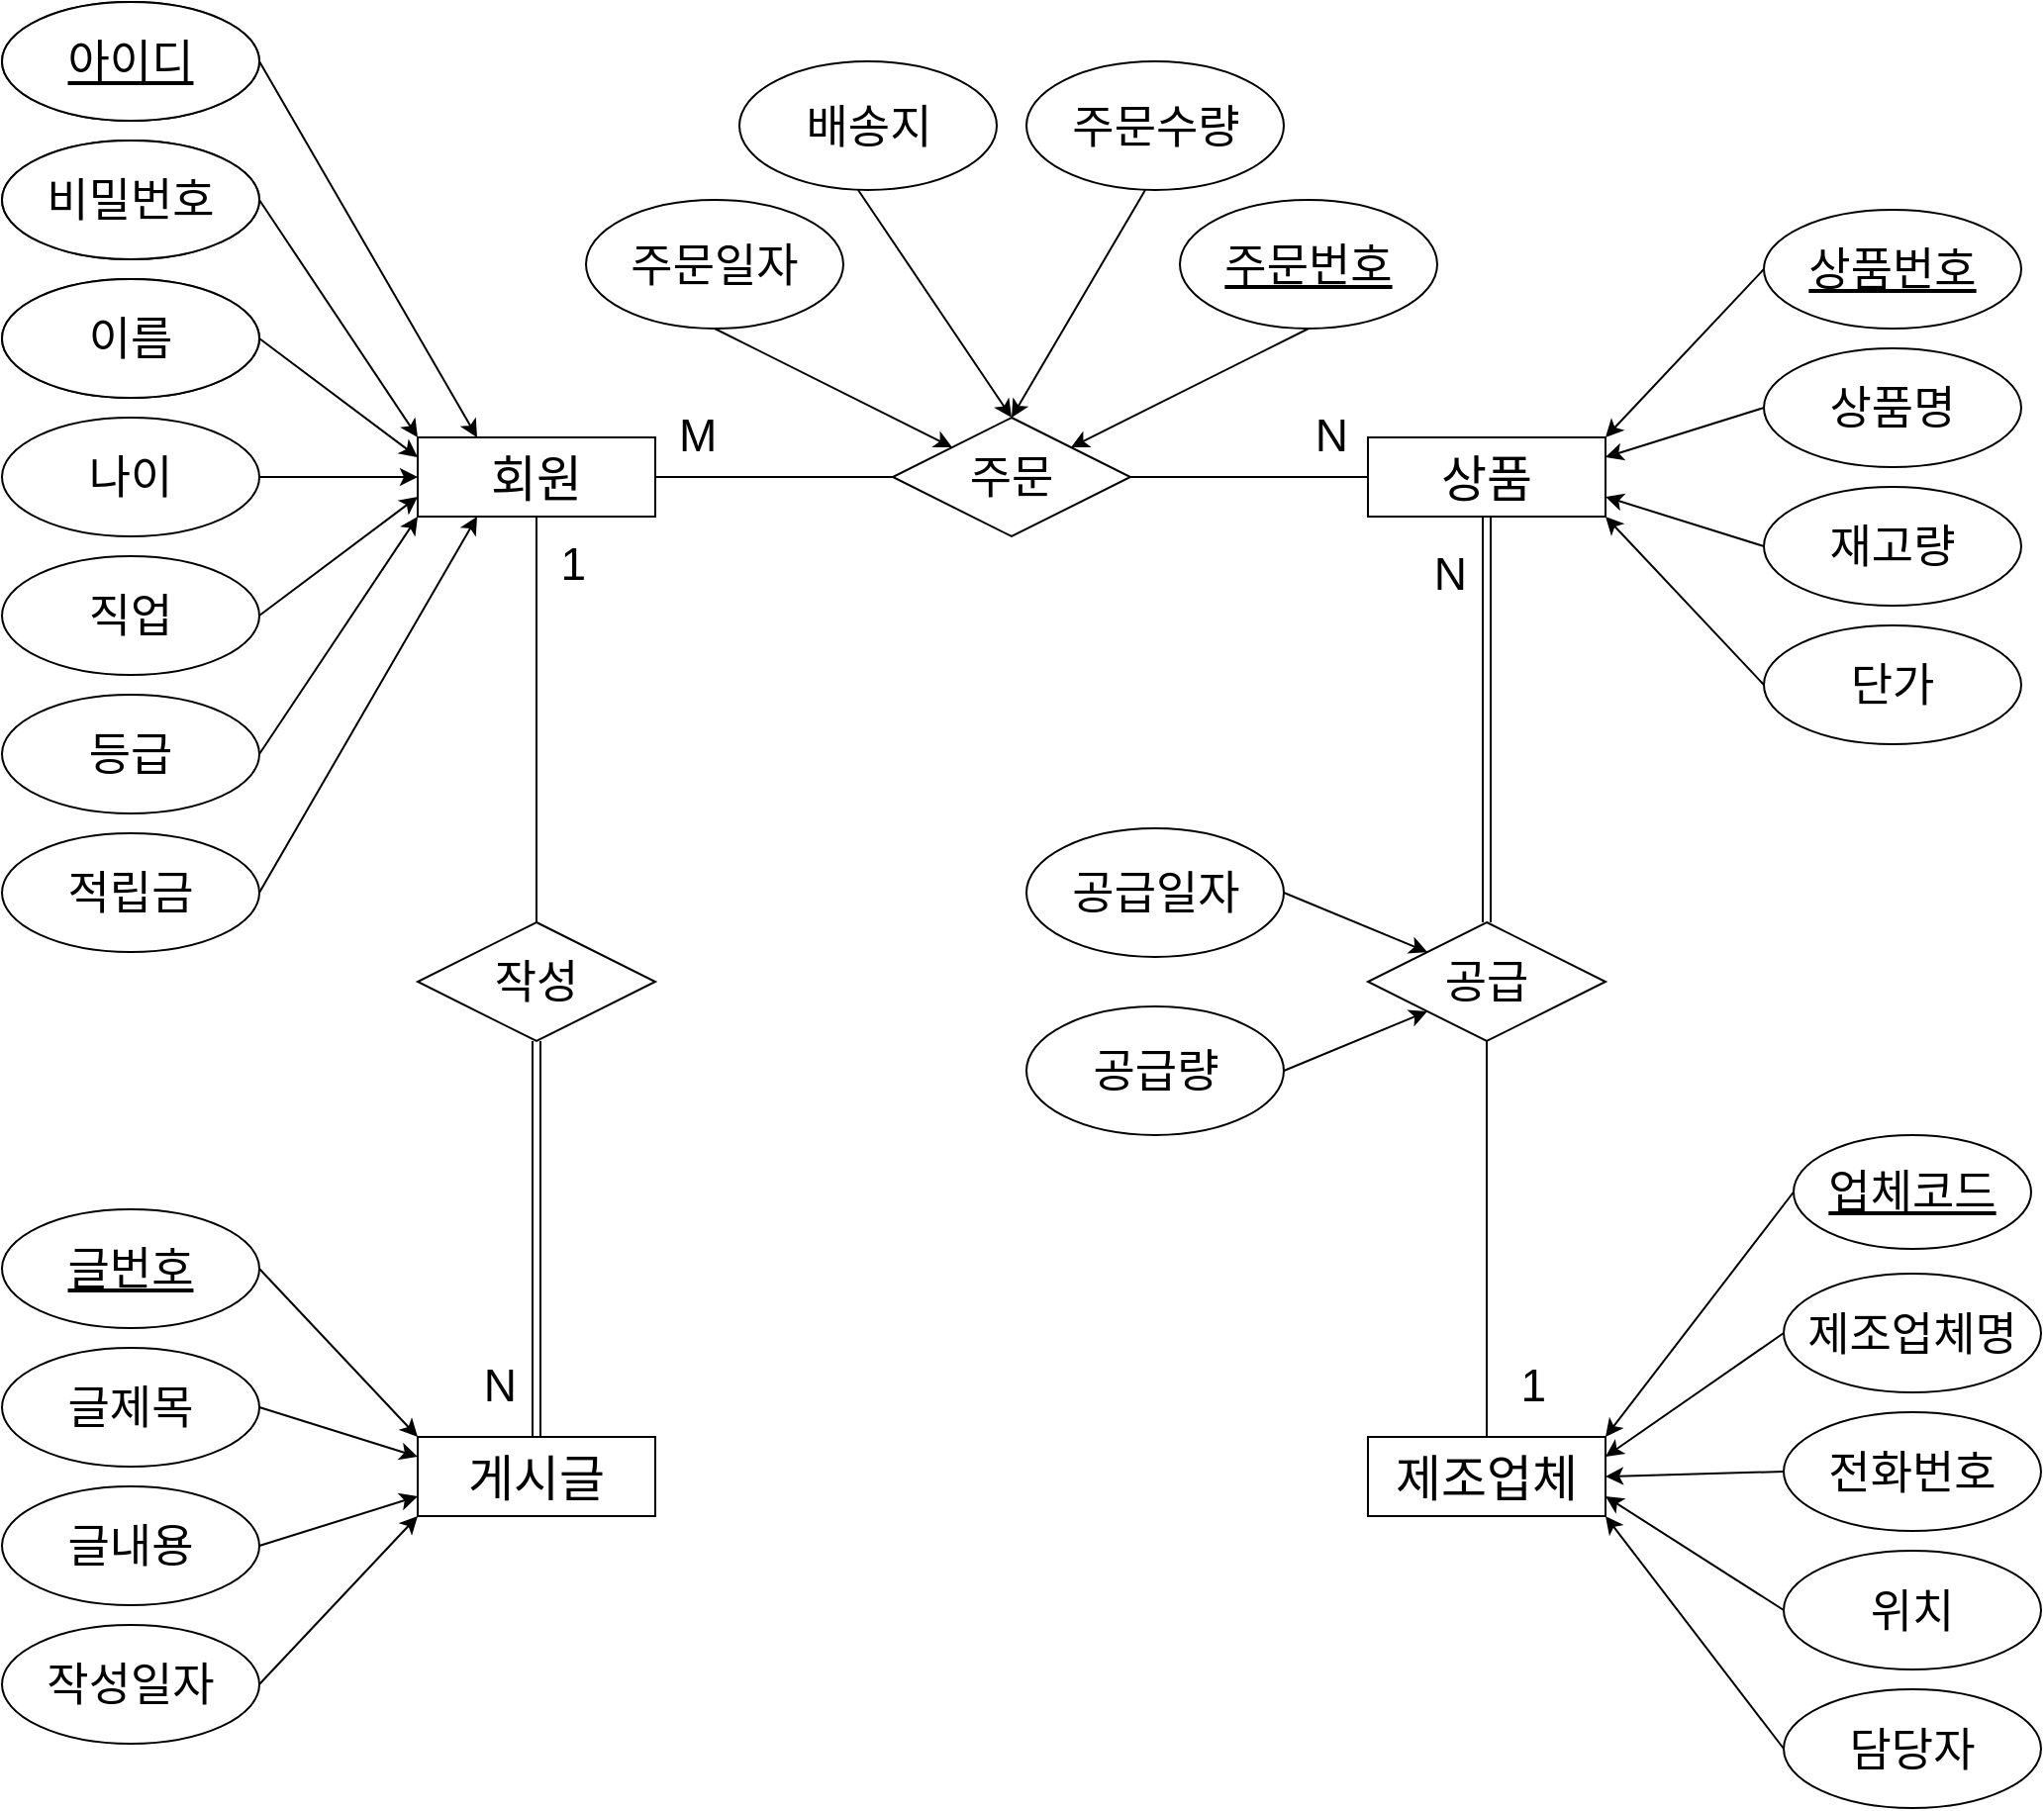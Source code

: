 <mxfile>
    <diagram id="cHSN8SrVeU5pdA74Q6VI" name="Page-1">
        <mxGraphModel dx="1257" dy="926" grid="1" gridSize="10" guides="1" tooltips="1" connect="1" arrows="1" fold="1" page="1" pageScale="1" pageWidth="850" pageHeight="1100" math="0" shadow="0">
            <root>
                <mxCell id="0"/>
                <mxCell id="1" parent="0"/>
                <mxCell id="2" value="&lt;font style=&quot;font-size: 25px;&quot;&gt;회원&lt;/font&gt;" style="whiteSpace=wrap;html=1;align=center;" parent="1" vertex="1">
                    <mxGeometry x="120" y="370" width="120" height="40" as="geometry"/>
                </mxCell>
                <mxCell id="4" value="상품" style="whiteSpace=wrap;html=1;align=center;fontSize=25;" parent="1" vertex="1">
                    <mxGeometry x="600" y="370" width="120" height="40" as="geometry"/>
                </mxCell>
                <mxCell id="5" value="제조업체" style="whiteSpace=wrap;html=1;align=center;fontSize=25;" parent="1" vertex="1">
                    <mxGeometry x="600" y="875" width="120" height="40" as="geometry"/>
                </mxCell>
                <mxCell id="6" value="게시글" style="whiteSpace=wrap;html=1;align=center;fontSize=25;" parent="1" vertex="1">
                    <mxGeometry x="120" y="875" width="120" height="40" as="geometry"/>
                </mxCell>
                <mxCell id="22" style="edgeStyle=none;html=1;exitX=1;exitY=0.5;exitDx=0;exitDy=0;fontSize=25;entryX=0.25;entryY=0;entryDx=0;entryDy=0;" parent="1" source="7" target="2" edge="1">
                    <mxGeometry relative="1" as="geometry">
                        <mxPoint x="160" y="370" as="targetPoint"/>
                    </mxGeometry>
                </mxCell>
                <mxCell id="7" value="&lt;u&gt;아이디&lt;/u&gt;" style="ellipse;whiteSpace=wrap;html=1;align=center;fontSize=25;" parent="1" vertex="1">
                    <mxGeometry x="-90" y="150" width="130" height="60" as="geometry"/>
                </mxCell>
                <mxCell id="21" style="edgeStyle=none;html=1;exitX=1;exitY=0.5;exitDx=0;exitDy=0;entryX=0;entryY=0;entryDx=0;entryDy=0;fontSize=25;" parent="1" source="9" target="2" edge="1">
                    <mxGeometry relative="1" as="geometry"/>
                </mxCell>
                <mxCell id="9" value="비밀번호" style="ellipse;whiteSpace=wrap;html=1;align=center;fontSize=25;" parent="1" vertex="1">
                    <mxGeometry x="-90" y="220" width="130" height="60" as="geometry"/>
                </mxCell>
                <mxCell id="15" style="edgeStyle=none;html=1;exitX=1;exitY=0.5;exitDx=0;exitDy=0;fontSize=25;entryX=0;entryY=0.25;entryDx=0;entryDy=0;" parent="1" source="10" target="2" edge="1">
                    <mxGeometry relative="1" as="geometry">
                        <mxPoint x="130" y="380" as="targetPoint"/>
                    </mxGeometry>
                </mxCell>
                <mxCell id="10" value="이름" style="ellipse;whiteSpace=wrap;html=1;align=center;fontSize=25;fontStyle=0;" parent="1" vertex="1">
                    <mxGeometry x="-90" y="290" width="130" height="60" as="geometry"/>
                </mxCell>
                <mxCell id="16" style="edgeStyle=none;html=1;exitX=1;exitY=0.5;exitDx=0;exitDy=0;entryX=0;entryY=0.5;entryDx=0;entryDy=0;fontSize=25;entryPerimeter=0;" parent="1" source="11" target="2" edge="1">
                    <mxGeometry relative="1" as="geometry"/>
                </mxCell>
                <mxCell id="11" value="&lt;span style=&quot;font-size: 23px;&quot;&gt;나이&lt;/span&gt;" style="ellipse;whiteSpace=wrap;html=1;align=center;fontSize=23;fontStyle=0;" parent="1" vertex="1">
                    <mxGeometry x="-90" y="360" width="130" height="60" as="geometry"/>
                </mxCell>
                <mxCell id="17" style="edgeStyle=none;html=1;exitX=1;exitY=0.5;exitDx=0;exitDy=0;entryX=0;entryY=0.75;entryDx=0;entryDy=0;fontSize=25;" parent="1" source="12" target="2" edge="1">
                    <mxGeometry relative="1" as="geometry"/>
                </mxCell>
                <mxCell id="12" value="&lt;span style=&quot;font-size: 23px;&quot;&gt;직업&lt;/span&gt;" style="ellipse;whiteSpace=wrap;html=1;align=center;fontSize=23;fontStyle=0;" parent="1" vertex="1">
                    <mxGeometry x="-90" y="430" width="130" height="60" as="geometry"/>
                </mxCell>
                <mxCell id="18" style="edgeStyle=none;html=1;exitX=1;exitY=0.5;exitDx=0;exitDy=0;fontSize=25;entryX=0;entryY=1;entryDx=0;entryDy=0;" parent="1" source="13" target="2" edge="1">
                    <mxGeometry relative="1" as="geometry">
                        <mxPoint x="130" y="410" as="targetPoint"/>
                    </mxGeometry>
                </mxCell>
                <mxCell id="13" value="&lt;span style=&quot;font-size: 23px;&quot;&gt;등급&lt;/span&gt;" style="ellipse;whiteSpace=wrap;html=1;align=center;fontSize=23;fontStyle=0;" parent="1" vertex="1">
                    <mxGeometry x="-90" y="500" width="130" height="60" as="geometry"/>
                </mxCell>
                <mxCell id="19" style="edgeStyle=none;html=1;exitX=1;exitY=0.5;exitDx=0;exitDy=0;entryX=0.25;entryY=1;entryDx=0;entryDy=0;fontSize=25;" parent="1" source="14" target="2" edge="1">
                    <mxGeometry relative="1" as="geometry"/>
                </mxCell>
                <mxCell id="14" value="&lt;span style=&quot;font-size: 23px;&quot;&gt;적립금&lt;/span&gt;" style="ellipse;whiteSpace=wrap;html=1;align=center;fontSize=23;fontStyle=0;" parent="1" vertex="1">
                    <mxGeometry x="-90" y="570" width="130" height="60" as="geometry"/>
                </mxCell>
                <mxCell id="29" style="edgeStyle=none;html=1;exitX=0;exitY=0.5;exitDx=0;exitDy=0;entryX=1;entryY=0;entryDx=0;entryDy=0;fontSize=25;" parent="1" source="24" target="4" edge="1">
                    <mxGeometry relative="1" as="geometry"/>
                </mxCell>
                <mxCell id="24" value="&lt;u style=&quot;font-size: 23px;&quot;&gt;상품번호&lt;/u&gt;" style="ellipse;whiteSpace=wrap;html=1;align=center;fontSize=23;fontStyle=0;" parent="1" vertex="1">
                    <mxGeometry x="800" y="255" width="130" height="60" as="geometry"/>
                </mxCell>
                <mxCell id="33" style="edgeStyle=none;html=1;exitX=0;exitY=0.5;exitDx=0;exitDy=0;fontSize=25;entryX=1;entryY=0.75;entryDx=0;entryDy=0;" parent="1" source="25" target="4" edge="1">
                    <mxGeometry relative="1" as="geometry"/>
                </mxCell>
                <mxCell id="25" value="재고량" style="ellipse;whiteSpace=wrap;html=1;align=center;fontSize=23;fontStyle=0;" parent="1" vertex="1">
                    <mxGeometry x="800" y="395" width="130" height="60" as="geometry"/>
                </mxCell>
                <mxCell id="32" style="edgeStyle=none;html=1;exitX=0;exitY=0.5;exitDx=0;exitDy=0;entryX=1;entryY=1;entryDx=0;entryDy=0;fontSize=25;" parent="1" source="26" target="4" edge="1">
                    <mxGeometry relative="1" as="geometry"/>
                </mxCell>
                <mxCell id="26" value="단가" style="ellipse;whiteSpace=wrap;html=1;align=center;fontSize=23;fontStyle=0;" parent="1" vertex="1">
                    <mxGeometry x="800" y="465" width="130" height="60" as="geometry"/>
                </mxCell>
                <mxCell id="30" style="edgeStyle=none;html=1;exitX=0;exitY=0.5;exitDx=0;exitDy=0;fontSize=25;entryX=1;entryY=0.25;entryDx=0;entryDy=0;" parent="1" source="27" target="4" edge="1">
                    <mxGeometry relative="1" as="geometry">
                        <mxPoint x="720" y="380" as="targetPoint"/>
                    </mxGeometry>
                </mxCell>
                <mxCell id="27" value="상품명" style="ellipse;whiteSpace=wrap;html=1;align=center;fontSize=23;fontStyle=0;" parent="1" vertex="1">
                    <mxGeometry x="800" y="325" width="130" height="60" as="geometry"/>
                </mxCell>
                <mxCell id="G3xLbR9k9IM4tmhvN-uz-106" style="edgeStyle=none;html=1;exitX=0;exitY=0.5;exitDx=0;exitDy=0;entryX=1;entryY=0.25;entryDx=0;entryDy=0;fontSize=18;" parent="1" source="34" target="5" edge="1">
                    <mxGeometry relative="1" as="geometry"/>
                </mxCell>
                <mxCell id="34" value="제조업체명" style="ellipse;whiteSpace=wrap;html=1;align=center;fontSize=23;fontStyle=0;" parent="1" vertex="1">
                    <mxGeometry x="810" y="792.5" width="130" height="60" as="geometry"/>
                </mxCell>
                <mxCell id="G3xLbR9k9IM4tmhvN-uz-108" style="edgeStyle=none;html=1;exitX=0;exitY=0.5;exitDx=0;exitDy=0;entryX=1;entryY=0.75;entryDx=0;entryDy=0;fontSize=18;" parent="1" source="35" target="5" edge="1">
                    <mxGeometry relative="1" as="geometry"/>
                </mxCell>
                <mxCell id="35" value="위치" style="ellipse;whiteSpace=wrap;html=1;align=center;fontSize=23;fontStyle=0;" parent="1" vertex="1">
                    <mxGeometry x="810" y="932.5" width="130" height="60" as="geometry"/>
                </mxCell>
                <mxCell id="G3xLbR9k9IM4tmhvN-uz-109" style="edgeStyle=none;html=1;exitX=0;exitY=0.5;exitDx=0;exitDy=0;entryX=1;entryY=1;entryDx=0;entryDy=0;fontSize=18;" parent="1" source="36" target="5" edge="1">
                    <mxGeometry relative="1" as="geometry"/>
                </mxCell>
                <mxCell id="36" value="담당자" style="ellipse;whiteSpace=wrap;html=1;align=center;fontSize=23;fontStyle=0;" parent="1" vertex="1">
                    <mxGeometry x="810" y="1002.5" width="130" height="60" as="geometry"/>
                </mxCell>
                <mxCell id="G3xLbR9k9IM4tmhvN-uz-107" style="edgeStyle=none;html=1;exitX=0;exitY=0.5;exitDx=0;exitDy=0;entryX=1;entryY=0.5;entryDx=0;entryDy=0;fontSize=18;" parent="1" source="37" target="5" edge="1">
                    <mxGeometry relative="1" as="geometry"/>
                </mxCell>
                <mxCell id="37" value="전화번호" style="ellipse;whiteSpace=wrap;html=1;align=center;fontSize=23;fontStyle=0;" parent="1" vertex="1">
                    <mxGeometry x="810" y="862.5" width="130" height="60" as="geometry"/>
                </mxCell>
                <mxCell id="38" value="&lt;u style=&quot;font-size: 23px;&quot;&gt;아이디&lt;/u&gt;" style="ellipse;whiteSpace=wrap;html=1;align=center;fontSize=23;" parent="1" vertex="1">
                    <mxGeometry x="-90" y="150" width="130" height="60" as="geometry"/>
                </mxCell>
                <mxCell id="39" value="비밀번호" style="ellipse;whiteSpace=wrap;html=1;align=center;fontSize=23;" parent="1" vertex="1">
                    <mxGeometry x="-90" y="220" width="130" height="60" as="geometry"/>
                </mxCell>
                <mxCell id="40" value="이름" style="ellipse;whiteSpace=wrap;html=1;align=center;fontSize=23;fontStyle=0;" parent="1" vertex="1">
                    <mxGeometry x="-90" y="290" width="130" height="60" as="geometry"/>
                </mxCell>
                <mxCell id="Fq7TuG2AIQb2MxbkIx4w-107" style="edgeStyle=none;html=1;exitX=1;exitY=0.5;exitDx=0;exitDy=0;entryX=0;entryY=0.25;entryDx=0;entryDy=0;fontSize=18;" parent="1" source="48" target="6" edge="1">
                    <mxGeometry relative="1" as="geometry"/>
                </mxCell>
                <mxCell id="48" value="글제목" style="ellipse;whiteSpace=wrap;html=1;align=center;fontSize=23;fontStyle=0;" parent="1" vertex="1">
                    <mxGeometry x="-90" y="830" width="130" height="60" as="geometry"/>
                </mxCell>
                <mxCell id="Fq7TuG2AIQb2MxbkIx4w-109" style="edgeStyle=none;html=1;exitX=1;exitY=0.5;exitDx=0;exitDy=0;fontSize=18;entryX=0;entryY=1;entryDx=0;entryDy=0;" parent="1" source="49" target="6" edge="1">
                    <mxGeometry relative="1" as="geometry">
                        <mxPoint x="140" y="940" as="targetPoint"/>
                    </mxGeometry>
                </mxCell>
                <mxCell id="49" value="작성일자" style="ellipse;whiteSpace=wrap;html=1;align=center;fontSize=23;fontStyle=0;" parent="1" vertex="1">
                    <mxGeometry x="-90" y="970" width="130" height="60" as="geometry"/>
                </mxCell>
                <mxCell id="Fq7TuG2AIQb2MxbkIx4w-108" style="edgeStyle=none;html=1;exitX=1;exitY=0.5;exitDx=0;exitDy=0;fontSize=18;entryX=0;entryY=0.75;entryDx=0;entryDy=0;" parent="1" source="51" target="6" edge="1">
                    <mxGeometry relative="1" as="geometry">
                        <mxPoint x="80" y="900" as="targetPoint"/>
                    </mxGeometry>
                </mxCell>
                <mxCell id="51" value="글내용" style="ellipse;whiteSpace=wrap;html=1;align=center;fontSize=23;fontStyle=0;" parent="1" vertex="1">
                    <mxGeometry x="-90" y="900" width="130" height="60" as="geometry"/>
                </mxCell>
                <mxCell id="Fq7TuG2AIQb2MxbkIx4w-106" style="edgeStyle=none;html=1;exitX=1;exitY=0.5;exitDx=0;exitDy=0;entryX=0;entryY=0;entryDx=0;entryDy=0;fontSize=18;" parent="1" source="52" target="6" edge="1">
                    <mxGeometry relative="1" as="geometry"/>
                </mxCell>
                <mxCell id="52" value="글번호" style="ellipse;whiteSpace=wrap;html=1;align=center;fontSize=23;fontStyle=4;" parent="1" vertex="1">
                    <mxGeometry x="-90" y="760" width="130" height="60" as="geometry"/>
                </mxCell>
                <mxCell id="63" value="" style="endArrow=none;html=1;rounded=0;fontSize=23;exitX=1;exitY=0.5;exitDx=0;exitDy=0;entryX=0;entryY=0.5;entryDx=0;entryDy=0;startArrow=none;" parent="1" source="62" target="4" edge="1">
                    <mxGeometry relative="1" as="geometry">
                        <mxPoint x="340" y="389.41" as="sourcePoint"/>
                        <mxPoint x="500" y="389.41" as="targetPoint"/>
                        <Array as="points"/>
                    </mxGeometry>
                </mxCell>
                <mxCell id="65" value="N" style="resizable=0;html=1;align=right;verticalAlign=bottom;fontSize=23;" parent="63" connectable="0" vertex="1">
                    <mxGeometry x="1" relative="1" as="geometry">
                        <mxPoint x="-10" y="-5" as="offset"/>
                    </mxGeometry>
                </mxCell>
                <mxCell id="72" style="edgeStyle=none;html=1;exitX=0.5;exitY=1;exitDx=0;exitDy=0;entryX=1;entryY=0;entryDx=0;entryDy=0;fontSize=23;" parent="1" source="67" target="62" edge="1">
                    <mxGeometry relative="1" as="geometry"/>
                </mxCell>
                <mxCell id="67" value="주문번호" style="ellipse;whiteSpace=wrap;html=1;align=center;fontSize=23;fontStyle=4;" parent="1" vertex="1">
                    <mxGeometry x="505" y="250" width="130" height="65" as="geometry"/>
                </mxCell>
                <mxCell id="74" style="edgeStyle=none;html=1;fontSize=23;exitX=0.5;exitY=1;exitDx=0;exitDy=0;entryX=0.5;entryY=0;entryDx=0;entryDy=0;" parent="1" edge="1" target="62">
                    <mxGeometry relative="1" as="geometry">
                        <mxPoint x="415" y="360" as="targetPoint"/>
                        <mxPoint x="342.5" y="245" as="sourcePoint"/>
                    </mxGeometry>
                </mxCell>
                <mxCell id="68" value="배송지" style="ellipse;whiteSpace=wrap;html=1;align=center;fontSize=23;fontStyle=0;" parent="1" vertex="1">
                    <mxGeometry x="282.5" y="180" width="130" height="65" as="geometry"/>
                </mxCell>
                <mxCell id="75" style="edgeStyle=none;html=1;exitX=0.5;exitY=1;exitDx=0;exitDy=0;entryX=0;entryY=0;entryDx=0;entryDy=0;fontSize=23;" parent="1" source="69" target="62" edge="1">
                    <mxGeometry relative="1" as="geometry"/>
                </mxCell>
                <mxCell id="69" value="주문일자" style="ellipse;whiteSpace=wrap;html=1;align=center;fontSize=23;fontStyle=0;" parent="1" vertex="1">
                    <mxGeometry x="205" y="250" width="130" height="65" as="geometry"/>
                </mxCell>
                <mxCell id="73" style="edgeStyle=none;html=1;exitX=0.5;exitY=1;exitDx=0;exitDy=0;entryX=0.5;entryY=0;entryDx=0;entryDy=0;fontSize=23;" parent="1" edge="1" target="62">
                    <mxGeometry relative="1" as="geometry">
                        <mxPoint x="487.5" y="245" as="sourcePoint"/>
                        <mxPoint x="415" y="360" as="targetPoint"/>
                    </mxGeometry>
                </mxCell>
                <mxCell id="70" value="주문수량" style="ellipse;whiteSpace=wrap;html=1;align=center;fontSize=23;fontStyle=0;" parent="1" vertex="1">
                    <mxGeometry x="427.5" y="180" width="130" height="65" as="geometry"/>
                </mxCell>
                <mxCell id="76" value="" style="endArrow=none;html=1;rounded=0;fontSize=23;exitX=1;exitY=0.5;exitDx=0;exitDy=0;entryX=0;entryY=0.5;entryDx=0;entryDy=0;" parent="1" source="2" target="62" edge="1">
                    <mxGeometry relative="1" as="geometry">
                        <mxPoint x="240" y="390" as="sourcePoint"/>
                        <mxPoint x="600" y="390" as="targetPoint"/>
                        <Array as="points"/>
                    </mxGeometry>
                </mxCell>
                <mxCell id="77" value="M" style="resizable=0;html=1;align=left;verticalAlign=bottom;fontSize=23;" parent="76" connectable="0" vertex="1">
                    <mxGeometry x="-1" relative="1" as="geometry">
                        <mxPoint x="10" y="-5" as="offset"/>
                    </mxGeometry>
                </mxCell>
                <mxCell id="62" value="주문" style="shape=rhombus;perimeter=rhombusPerimeter;whiteSpace=wrap;html=1;align=center;fontSize=23;verticalAlign=middle;" parent="1" vertex="1">
                    <mxGeometry x="360" y="360" width="120" height="60" as="geometry"/>
                </mxCell>
                <mxCell id="80" value="공급" style="shape=rhombus;perimeter=rhombusPerimeter;whiteSpace=wrap;html=1;align=center;fontSize=23;" parent="1" vertex="1">
                    <mxGeometry x="600" y="615" width="120" height="60" as="geometry"/>
                </mxCell>
                <mxCell id="84" style="edgeStyle=none;html=1;exitX=1;exitY=0.5;exitDx=0;exitDy=0;entryX=0;entryY=1;entryDx=0;entryDy=0;fontSize=23;" parent="1" source="81" target="80" edge="1">
                    <mxGeometry relative="1" as="geometry"/>
                </mxCell>
                <mxCell id="81" value="공급량" style="ellipse;whiteSpace=wrap;html=1;align=center;fontSize=23;fontStyle=0;" parent="1" vertex="1">
                    <mxGeometry x="427.5" y="657.5" width="130" height="65" as="geometry"/>
                </mxCell>
                <mxCell id="83" style="edgeStyle=none;html=1;exitX=1;exitY=0.5;exitDx=0;exitDy=0;fontSize=23;entryX=0;entryY=0;entryDx=0;entryDy=0;" parent="1" source="82" target="80" edge="1">
                    <mxGeometry relative="1" as="geometry">
                        <mxPoint x="620" y="570" as="targetPoint"/>
                    </mxGeometry>
                </mxCell>
                <mxCell id="82" value="공급일자" style="ellipse;whiteSpace=wrap;html=1;align=center;fontSize=23;fontStyle=0;" parent="1" vertex="1">
                    <mxGeometry x="427.5" y="567.5" width="130" height="65" as="geometry"/>
                </mxCell>
                <mxCell id="90" value="" style="shape=link;html=1;rounded=0;fontSize=23;exitX=0.5;exitY=1;exitDx=0;exitDy=0;entryX=0.5;entryY=0;entryDx=0;entryDy=0;" parent="1" source="4" target="80" edge="1">
                    <mxGeometry relative="1" as="geometry">
                        <mxPoint x="300" y="610" as="sourcePoint"/>
                        <mxPoint x="460" y="610" as="targetPoint"/>
                    </mxGeometry>
                </mxCell>
                <mxCell id="91" value="N" style="resizable=0;html=1;align=right;verticalAlign=bottom;fontSize=23;" parent="90" connectable="0" vertex="1">
                    <mxGeometry x="1" relative="1" as="geometry">
                        <mxPoint x="-10" y="-160" as="offset"/>
                    </mxGeometry>
                </mxCell>
                <mxCell id="92" value="" style="endArrow=none;html=1;rounded=0;fontSize=23;exitX=0.5;exitY=1;exitDx=0;exitDy=0;entryX=0.5;entryY=0;entryDx=0;entryDy=0;" parent="1" source="80" target="5" edge="1">
                    <mxGeometry relative="1" as="geometry">
                        <mxPoint x="300" y="610" as="sourcePoint"/>
                        <mxPoint x="460" y="610" as="targetPoint"/>
                    </mxGeometry>
                </mxCell>
                <mxCell id="93" value="1" style="resizable=0;html=1;align=right;verticalAlign=bottom;fontSize=23;" parent="92" connectable="0" vertex="1">
                    <mxGeometry x="1" relative="1" as="geometry">
                        <mxPoint x="30" y="-10" as="offset"/>
                    </mxGeometry>
                </mxCell>
                <mxCell id="94" value="작성" style="shape=rhombus;perimeter=rhombusPerimeter;whiteSpace=wrap;html=1;align=center;fontSize=23;" parent="1" vertex="1">
                    <mxGeometry x="120" y="615" width="120" height="60" as="geometry"/>
                </mxCell>
                <mxCell id="95" value="" style="shape=link;html=1;rounded=0;fontSize=23;exitX=0.5;exitY=1;exitDx=0;exitDy=0;entryX=0.5;entryY=0;entryDx=0;entryDy=0;" parent="1" source="94" target="6" edge="1">
                    <mxGeometry relative="1" as="geometry">
                        <mxPoint x="300" y="610" as="sourcePoint"/>
                        <mxPoint x="350" y="760" as="targetPoint"/>
                    </mxGeometry>
                </mxCell>
                <mxCell id="96" value="N" style="resizable=0;html=1;align=right;verticalAlign=bottom;fontSize=23;" parent="95" connectable="0" vertex="1">
                    <mxGeometry x="1" relative="1" as="geometry">
                        <mxPoint x="-10" y="-10" as="offset"/>
                    </mxGeometry>
                </mxCell>
                <mxCell id="103" value="" style="endArrow=none;html=1;rounded=0;fontSize=23;entryX=0.5;entryY=1;entryDx=0;entryDy=0;exitX=0.5;exitY=0;exitDx=0;exitDy=0;" parent="1" source="94" target="2" edge="1">
                    <mxGeometry relative="1" as="geometry">
                        <mxPoint x="300" y="610" as="sourcePoint"/>
                        <mxPoint x="200" y="460" as="targetPoint"/>
                    </mxGeometry>
                </mxCell>
                <mxCell id="104" value="1" style="resizable=0;html=1;align=right;verticalAlign=bottom;fontSize=23;" parent="103" connectable="0" vertex="1">
                    <mxGeometry x="1" relative="1" as="geometry">
                        <mxPoint x="25" y="40" as="offset"/>
                    </mxGeometry>
                </mxCell>
                <mxCell id="G3xLbR9k9IM4tmhvN-uz-105" style="edgeStyle=none;html=1;exitX=0;exitY=0.5;exitDx=0;exitDy=0;entryX=1;entryY=0;entryDx=0;entryDy=0;fontSize=18;" parent="1" source="105" target="5" edge="1">
                    <mxGeometry relative="1" as="geometry"/>
                </mxCell>
                <mxCell id="105" value="업체코드" style="ellipse;whiteSpace=wrap;html=1;align=center;fontStyle=4;fontSize=23;" parent="1" vertex="1">
                    <mxGeometry x="815" y="722.5" width="120" height="57.5" as="geometry"/>
                </mxCell>
            </root>
        </mxGraphModel>
    </diagram>
    <diagram id="d52yGIjFiZoKcmPDi8YC" name="Page-2">
        <mxGraphModel dx="346" dy="787" grid="1" gridSize="10" guides="1" tooltips="1" connect="1" arrows="1" fold="1" page="1" pageScale="1" pageWidth="850" pageHeight="1100" math="0" shadow="0">
            <root>
                <mxCell id="0"/>
                <mxCell id="1" parent="0"/>
                <mxCell id="efQQzQm5ae1SFLLxqGP--1" value="상품" style="shape=table;startSize=30;container=1;collapsible=1;childLayout=tableLayout;fixedRows=1;rowLines=0;fontStyle=1;align=center;resizeLast=1;fontSize=18;" parent="1" vertex="1">
                    <mxGeometry x="630" y="80" width="180" height="180" as="geometry">
                        <mxRectangle x="580" y="80" width="80" height="40" as="alternateBounds"/>
                    </mxGeometry>
                </mxCell>
                <mxCell id="efQQzQm5ae1SFLLxqGP--2" value="" style="shape=tableRow;horizontal=0;startSize=0;swimlaneHead=0;swimlaneBody=0;fillColor=none;collapsible=0;dropTarget=0;points=[[0,0.5],[1,0.5]];portConstraint=eastwest;top=0;left=0;right=0;bottom=1;fontSize=18;" parent="efQQzQm5ae1SFLLxqGP--1" vertex="1">
                    <mxGeometry y="30" width="180" height="30" as="geometry"/>
                </mxCell>
                <mxCell id="efQQzQm5ae1SFLLxqGP--3" value="PK" style="shape=partialRectangle;connectable=0;fillColor=none;top=0;left=0;bottom=0;right=0;fontStyle=1;overflow=hidden;fontSize=19;" parent="efQQzQm5ae1SFLLxqGP--2" vertex="1">
                    <mxGeometry width="30" height="30" as="geometry">
                        <mxRectangle width="30" height="30" as="alternateBounds"/>
                    </mxGeometry>
                </mxCell>
                <mxCell id="efQQzQm5ae1SFLLxqGP--4" value="상품번호" style="shape=partialRectangle;connectable=0;fillColor=none;top=0;left=0;bottom=0;right=0;align=left;spacingLeft=6;fontStyle=5;overflow=hidden;fontSize=18;" parent="efQQzQm5ae1SFLLxqGP--2" vertex="1">
                    <mxGeometry x="30" width="150" height="30" as="geometry">
                        <mxRectangle width="150" height="30" as="alternateBounds"/>
                    </mxGeometry>
                </mxCell>
                <mxCell id="wzlh0PurI5l1RCEJPKKF-37" value="" style="shape=tableRow;horizontal=0;startSize=0;swimlaneHead=0;swimlaneBody=0;fillColor=none;collapsible=0;dropTarget=0;points=[[0,0.5],[1,0.5]];portConstraint=eastwest;top=0;left=0;right=0;bottom=1;fontSize=18;" parent="efQQzQm5ae1SFLLxqGP--1" vertex="1">
                    <mxGeometry y="60" width="180" height="30" as="geometry"/>
                </mxCell>
                <mxCell id="wzlh0PurI5l1RCEJPKKF-38" value="FK" style="shape=partialRectangle;connectable=0;fillColor=none;top=0;left=0;bottom=0;right=0;fontStyle=1;overflow=hidden;fontSize=19;" parent="wzlh0PurI5l1RCEJPKKF-37" vertex="1">
                    <mxGeometry width="30" height="30" as="geometry">
                        <mxRectangle width="30" height="30" as="alternateBounds"/>
                    </mxGeometry>
                </mxCell>
                <mxCell id="wzlh0PurI5l1RCEJPKKF-39" value="업체코드" style="shape=partialRectangle;connectable=0;fillColor=none;top=0;left=0;bottom=0;right=0;align=left;spacingLeft=6;fontStyle=5;overflow=hidden;fontSize=18;" parent="wzlh0PurI5l1RCEJPKKF-37" vertex="1">
                    <mxGeometry x="30" width="150" height="30" as="geometry">
                        <mxRectangle width="150" height="30" as="alternateBounds"/>
                    </mxGeometry>
                </mxCell>
                <mxCell id="efQQzQm5ae1SFLLxqGP--5" value="" style="shape=tableRow;horizontal=0;startSize=0;swimlaneHead=0;swimlaneBody=0;fillColor=none;collapsible=0;dropTarget=0;points=[[0,0.5],[1,0.5]];portConstraint=eastwest;top=0;left=0;right=0;bottom=0;fontSize=18;" parent="efQQzQm5ae1SFLLxqGP--1" vertex="1">
                    <mxGeometry y="90" width="180" height="30" as="geometry"/>
                </mxCell>
                <mxCell id="efQQzQm5ae1SFLLxqGP--6" value="" style="shape=partialRectangle;connectable=0;fillColor=none;top=0;left=0;bottom=0;right=0;editable=1;overflow=hidden;fontSize=23;" parent="efQQzQm5ae1SFLLxqGP--5" vertex="1">
                    <mxGeometry width="30" height="30" as="geometry">
                        <mxRectangle width="30" height="30" as="alternateBounds"/>
                    </mxGeometry>
                </mxCell>
                <mxCell id="efQQzQm5ae1SFLLxqGP--7" value="상품명" style="shape=partialRectangle;connectable=0;fillColor=none;top=0;left=0;bottom=0;right=0;align=left;spacingLeft=6;overflow=hidden;fontSize=18;" parent="efQQzQm5ae1SFLLxqGP--5" vertex="1">
                    <mxGeometry x="30" width="150" height="30" as="geometry">
                        <mxRectangle width="150" height="30" as="alternateBounds"/>
                    </mxGeometry>
                </mxCell>
                <mxCell id="efQQzQm5ae1SFLLxqGP--8" value="" style="shape=tableRow;horizontal=0;startSize=0;swimlaneHead=0;swimlaneBody=0;fillColor=none;collapsible=0;dropTarget=0;points=[[0,0.5],[1,0.5]];portConstraint=eastwest;top=0;left=0;right=0;bottom=0;fontSize=18;" parent="efQQzQm5ae1SFLLxqGP--1" vertex="1">
                    <mxGeometry y="120" width="180" height="30" as="geometry"/>
                </mxCell>
                <mxCell id="efQQzQm5ae1SFLLxqGP--9" value="" style="shape=partialRectangle;connectable=0;fillColor=none;top=0;left=0;bottom=0;right=0;editable=1;overflow=hidden;fontSize=23;" parent="efQQzQm5ae1SFLLxqGP--8" vertex="1">
                    <mxGeometry width="30" height="30" as="geometry">
                        <mxRectangle width="30" height="30" as="alternateBounds"/>
                    </mxGeometry>
                </mxCell>
                <mxCell id="efQQzQm5ae1SFLLxqGP--10" value="재고량" style="shape=partialRectangle;connectable=0;fillColor=none;top=0;left=0;bottom=0;right=0;align=left;spacingLeft=6;overflow=hidden;fontSize=18;" parent="efQQzQm5ae1SFLLxqGP--8" vertex="1">
                    <mxGeometry x="30" width="150" height="30" as="geometry">
                        <mxRectangle width="150" height="30" as="alternateBounds"/>
                    </mxGeometry>
                </mxCell>
                <mxCell id="efQQzQm5ae1SFLLxqGP--11" value="" style="shape=tableRow;horizontal=0;startSize=0;swimlaneHead=0;swimlaneBody=0;fillColor=none;collapsible=0;dropTarget=0;points=[[0,0.5],[1,0.5]];portConstraint=eastwest;top=0;left=0;right=0;bottom=0;fontSize=18;" parent="efQQzQm5ae1SFLLxqGP--1" vertex="1">
                    <mxGeometry y="150" width="180" height="30" as="geometry"/>
                </mxCell>
                <mxCell id="efQQzQm5ae1SFLLxqGP--12" value="" style="shape=partialRectangle;connectable=0;fillColor=none;top=0;left=0;bottom=0;right=0;editable=1;overflow=hidden;fontSize=19;" parent="efQQzQm5ae1SFLLxqGP--11" vertex="1">
                    <mxGeometry width="30" height="30" as="geometry">
                        <mxRectangle width="30" height="30" as="alternateBounds"/>
                    </mxGeometry>
                </mxCell>
                <mxCell id="efQQzQm5ae1SFLLxqGP--13" value="단가" style="shape=partialRectangle;connectable=0;fillColor=none;top=0;left=0;bottom=0;right=0;align=left;spacingLeft=6;overflow=hidden;fontSize=18;" parent="efQQzQm5ae1SFLLxqGP--11" vertex="1">
                    <mxGeometry x="30" width="150" height="30" as="geometry">
                        <mxRectangle width="150" height="30" as="alternateBounds"/>
                    </mxGeometry>
                </mxCell>
                <mxCell id="efQQzQm5ae1SFLLxqGP--14" value="제조업체" style="shape=table;startSize=30;container=1;collapsible=1;childLayout=tableLayout;fixedRows=1;rowLines=0;fontStyle=1;align=center;resizeLast=1;fontSize=18;" parent="1" vertex="1">
                    <mxGeometry x="630" y="500" width="180" height="180" as="geometry"/>
                </mxCell>
                <mxCell id="efQQzQm5ae1SFLLxqGP--15" value="" style="shape=tableRow;horizontal=0;startSize=0;swimlaneHead=0;swimlaneBody=0;fillColor=none;collapsible=0;dropTarget=0;points=[[0,0.5],[1,0.5]];portConstraint=eastwest;top=0;left=0;right=0;bottom=1;fontSize=18;" parent="efQQzQm5ae1SFLLxqGP--14" vertex="1">
                    <mxGeometry y="30" width="180" height="30" as="geometry"/>
                </mxCell>
                <mxCell id="efQQzQm5ae1SFLLxqGP--16" value="PK" style="shape=partialRectangle;connectable=0;fillColor=none;top=0;left=0;bottom=0;right=0;fontStyle=1;overflow=hidden;fontSize=19;" parent="efQQzQm5ae1SFLLxqGP--15" vertex="1">
                    <mxGeometry width="30" height="30" as="geometry">
                        <mxRectangle width="30" height="30" as="alternateBounds"/>
                    </mxGeometry>
                </mxCell>
                <mxCell id="efQQzQm5ae1SFLLxqGP--17" value="업체코드" style="shape=partialRectangle;connectable=0;fillColor=none;top=0;left=0;bottom=0;right=0;align=left;spacingLeft=6;fontStyle=5;overflow=hidden;fontSize=18;" parent="efQQzQm5ae1SFLLxqGP--15" vertex="1">
                    <mxGeometry x="30" width="150" height="30" as="geometry">
                        <mxRectangle width="150" height="30" as="alternateBounds"/>
                    </mxGeometry>
                </mxCell>
                <mxCell id="efQQzQm5ae1SFLLxqGP--18" value="" style="shape=tableRow;horizontal=0;startSize=0;swimlaneHead=0;swimlaneBody=0;fillColor=none;collapsible=0;dropTarget=0;points=[[0,0.5],[1,0.5]];portConstraint=eastwest;top=0;left=0;right=0;bottom=0;fontSize=18;" parent="efQQzQm5ae1SFLLxqGP--14" vertex="1">
                    <mxGeometry y="60" width="180" height="30" as="geometry"/>
                </mxCell>
                <mxCell id="efQQzQm5ae1SFLLxqGP--19" value="" style="shape=partialRectangle;connectable=0;fillColor=none;top=0;left=0;bottom=0;right=0;editable=1;overflow=hidden;fontSize=23;" parent="efQQzQm5ae1SFLLxqGP--18" vertex="1">
                    <mxGeometry width="30" height="30" as="geometry">
                        <mxRectangle width="30" height="30" as="alternateBounds"/>
                    </mxGeometry>
                </mxCell>
                <mxCell id="efQQzQm5ae1SFLLxqGP--20" value="업체명" style="shape=partialRectangle;connectable=0;fillColor=none;top=0;left=0;bottom=0;right=0;align=left;spacingLeft=6;overflow=hidden;fontSize=18;" parent="efQQzQm5ae1SFLLxqGP--18" vertex="1">
                    <mxGeometry x="30" width="150" height="30" as="geometry">
                        <mxRectangle width="150" height="30" as="alternateBounds"/>
                    </mxGeometry>
                </mxCell>
                <mxCell id="efQQzQm5ae1SFLLxqGP--21" value="" style="shape=tableRow;horizontal=0;startSize=0;swimlaneHead=0;swimlaneBody=0;fillColor=none;collapsible=0;dropTarget=0;points=[[0,0.5],[1,0.5]];portConstraint=eastwest;top=0;left=0;right=0;bottom=0;fontSize=18;" parent="efQQzQm5ae1SFLLxqGP--14" vertex="1">
                    <mxGeometry y="90" width="180" height="30" as="geometry"/>
                </mxCell>
                <mxCell id="efQQzQm5ae1SFLLxqGP--22" value="" style="shape=partialRectangle;connectable=0;fillColor=none;top=0;left=0;bottom=0;right=0;editable=1;overflow=hidden;fontSize=23;" parent="efQQzQm5ae1SFLLxqGP--21" vertex="1">
                    <mxGeometry width="30" height="30" as="geometry">
                        <mxRectangle width="30" height="30" as="alternateBounds"/>
                    </mxGeometry>
                </mxCell>
                <mxCell id="efQQzQm5ae1SFLLxqGP--23" value="전화번호" style="shape=partialRectangle;connectable=0;fillColor=none;top=0;left=0;bottom=0;right=0;align=left;spacingLeft=6;overflow=hidden;fontSize=18;" parent="efQQzQm5ae1SFLLxqGP--21" vertex="1">
                    <mxGeometry x="30" width="150" height="30" as="geometry">
                        <mxRectangle width="150" height="30" as="alternateBounds"/>
                    </mxGeometry>
                </mxCell>
                <mxCell id="efQQzQm5ae1SFLLxqGP--24" value="" style="shape=tableRow;horizontal=0;startSize=0;swimlaneHead=0;swimlaneBody=0;fillColor=none;collapsible=0;dropTarget=0;points=[[0,0.5],[1,0.5]];portConstraint=eastwest;top=0;left=0;right=0;bottom=0;fontSize=18;" parent="efQQzQm5ae1SFLLxqGP--14" vertex="1">
                    <mxGeometry y="120" width="180" height="30" as="geometry"/>
                </mxCell>
                <mxCell id="efQQzQm5ae1SFLLxqGP--25" value="" style="shape=partialRectangle;connectable=0;fillColor=none;top=0;left=0;bottom=0;right=0;editable=1;overflow=hidden;fontSize=23;" parent="efQQzQm5ae1SFLLxqGP--24" vertex="1">
                    <mxGeometry width="30" height="30" as="geometry">
                        <mxRectangle width="30" height="30" as="alternateBounds"/>
                    </mxGeometry>
                </mxCell>
                <mxCell id="efQQzQm5ae1SFLLxqGP--26" value="위치" style="shape=partialRectangle;connectable=0;fillColor=none;top=0;left=0;bottom=0;right=0;align=left;spacingLeft=6;overflow=hidden;fontSize=18;" parent="efQQzQm5ae1SFLLxqGP--24" vertex="1">
                    <mxGeometry x="30" width="150" height="30" as="geometry">
                        <mxRectangle width="150" height="30" as="alternateBounds"/>
                    </mxGeometry>
                </mxCell>
                <mxCell id="efQQzQm5ae1SFLLxqGP--27" value="" style="shape=tableRow;horizontal=0;startSize=0;swimlaneHead=0;swimlaneBody=0;fillColor=none;collapsible=0;dropTarget=0;points=[[0,0.5],[1,0.5]];portConstraint=eastwest;top=0;left=0;right=0;bottom=0;fontSize=18;" parent="efQQzQm5ae1SFLLxqGP--14" vertex="1">
                    <mxGeometry y="150" width="180" height="30" as="geometry"/>
                </mxCell>
                <mxCell id="efQQzQm5ae1SFLLxqGP--28" value="" style="shape=partialRectangle;connectable=0;fillColor=none;top=0;left=0;bottom=0;right=0;editable=1;overflow=hidden;fontSize=23;" parent="efQQzQm5ae1SFLLxqGP--27" vertex="1">
                    <mxGeometry width="30" height="30" as="geometry">
                        <mxRectangle width="30" height="30" as="alternateBounds"/>
                    </mxGeometry>
                </mxCell>
                <mxCell id="efQQzQm5ae1SFLLxqGP--29" value="담당자" style="shape=partialRectangle;connectable=0;fillColor=none;top=0;left=0;bottom=0;right=0;align=left;spacingLeft=6;overflow=hidden;fontSize=18;" parent="efQQzQm5ae1SFLLxqGP--27" vertex="1">
                    <mxGeometry x="30" width="150" height="30" as="geometry">
                        <mxRectangle width="150" height="30" as="alternateBounds"/>
                    </mxGeometry>
                </mxCell>
                <mxCell id="efQQzQm5ae1SFLLxqGP--30" value="회원" style="shape=table;startSize=30;container=1;collapsible=1;childLayout=tableLayout;fixedRows=1;rowLines=0;fontStyle=1;align=center;resizeLast=1;fontSize=18;" parent="1" vertex="1">
                    <mxGeometry x="50" y="80" width="180" height="240" as="geometry"/>
                </mxCell>
                <mxCell id="efQQzQm5ae1SFLLxqGP--31" value="" style="shape=tableRow;horizontal=0;startSize=0;swimlaneHead=0;swimlaneBody=0;fillColor=none;collapsible=0;dropTarget=0;points=[[0,0.5],[1,0.5]];portConstraint=eastwest;top=0;left=0;right=0;bottom=1;fontSize=18;" parent="efQQzQm5ae1SFLLxqGP--30" vertex="1">
                    <mxGeometry y="30" width="180" height="30" as="geometry"/>
                </mxCell>
                <mxCell id="efQQzQm5ae1SFLLxqGP--32" value="PK" style="shape=partialRectangle;connectable=0;fillColor=none;top=0;left=0;bottom=0;right=0;fontStyle=1;overflow=hidden;fontSize=19;" parent="efQQzQm5ae1SFLLxqGP--31" vertex="1">
                    <mxGeometry width="30" height="30" as="geometry">
                        <mxRectangle width="30" height="30" as="alternateBounds"/>
                    </mxGeometry>
                </mxCell>
                <mxCell id="efQQzQm5ae1SFLLxqGP--33" value="회원아이디" style="shape=partialRectangle;connectable=0;fillColor=none;top=0;left=0;bottom=0;right=0;align=left;spacingLeft=6;fontStyle=5;overflow=hidden;fontSize=18;" parent="efQQzQm5ae1SFLLxqGP--31" vertex="1">
                    <mxGeometry x="30" width="150" height="30" as="geometry">
                        <mxRectangle width="150" height="30" as="alternateBounds"/>
                    </mxGeometry>
                </mxCell>
                <mxCell id="efQQzQm5ae1SFLLxqGP--34" value="" style="shape=tableRow;horizontal=0;startSize=0;swimlaneHead=0;swimlaneBody=0;fillColor=none;collapsible=0;dropTarget=0;points=[[0,0.5],[1,0.5]];portConstraint=eastwest;top=0;left=0;right=0;bottom=0;fontSize=18;" parent="efQQzQm5ae1SFLLxqGP--30" vertex="1">
                    <mxGeometry y="60" width="180" height="30" as="geometry"/>
                </mxCell>
                <mxCell id="efQQzQm5ae1SFLLxqGP--35" value="" style="shape=partialRectangle;connectable=0;fillColor=none;top=0;left=0;bottom=0;right=0;editable=1;overflow=hidden;fontSize=23;" parent="efQQzQm5ae1SFLLxqGP--34" vertex="1">
                    <mxGeometry width="30" height="30" as="geometry">
                        <mxRectangle width="30" height="30" as="alternateBounds"/>
                    </mxGeometry>
                </mxCell>
                <mxCell id="efQQzQm5ae1SFLLxqGP--36" value="비밀번호" style="shape=partialRectangle;connectable=0;fillColor=none;top=0;left=0;bottom=0;right=0;align=left;spacingLeft=6;overflow=hidden;fontSize=18;" parent="efQQzQm5ae1SFLLxqGP--34" vertex="1">
                    <mxGeometry x="30" width="150" height="30" as="geometry">
                        <mxRectangle width="150" height="30" as="alternateBounds"/>
                    </mxGeometry>
                </mxCell>
                <mxCell id="efQQzQm5ae1SFLLxqGP--37" value="" style="shape=tableRow;horizontal=0;startSize=0;swimlaneHead=0;swimlaneBody=0;fillColor=none;collapsible=0;dropTarget=0;points=[[0,0.5],[1,0.5]];portConstraint=eastwest;top=0;left=0;right=0;bottom=0;fontSize=18;" parent="efQQzQm5ae1SFLLxqGP--30" vertex="1">
                    <mxGeometry y="90" width="180" height="30" as="geometry"/>
                </mxCell>
                <mxCell id="efQQzQm5ae1SFLLxqGP--38" value="" style="shape=partialRectangle;connectable=0;fillColor=none;top=0;left=0;bottom=0;right=0;editable=1;overflow=hidden;fontSize=23;" parent="efQQzQm5ae1SFLLxqGP--37" vertex="1">
                    <mxGeometry width="30" height="30" as="geometry">
                        <mxRectangle width="30" height="30" as="alternateBounds"/>
                    </mxGeometry>
                </mxCell>
                <mxCell id="efQQzQm5ae1SFLLxqGP--39" value="이름" style="shape=partialRectangle;connectable=0;fillColor=none;top=0;left=0;bottom=0;right=0;align=left;spacingLeft=6;overflow=hidden;fontSize=18;" parent="efQQzQm5ae1SFLLxqGP--37" vertex="1">
                    <mxGeometry x="30" width="150" height="30" as="geometry">
                        <mxRectangle width="150" height="30" as="alternateBounds"/>
                    </mxGeometry>
                </mxCell>
                <mxCell id="efQQzQm5ae1SFLLxqGP--40" value="" style="shape=tableRow;horizontal=0;startSize=0;swimlaneHead=0;swimlaneBody=0;fillColor=none;collapsible=0;dropTarget=0;points=[[0,0.5],[1,0.5]];portConstraint=eastwest;top=0;left=0;right=0;bottom=0;fontSize=18;" parent="efQQzQm5ae1SFLLxqGP--30" vertex="1">
                    <mxGeometry y="120" width="180" height="30" as="geometry"/>
                </mxCell>
                <mxCell id="efQQzQm5ae1SFLLxqGP--41" value="" style="shape=partialRectangle;connectable=0;fillColor=none;top=0;left=0;bottom=0;right=0;editable=1;overflow=hidden;fontSize=23;" parent="efQQzQm5ae1SFLLxqGP--40" vertex="1">
                    <mxGeometry width="30" height="30" as="geometry">
                        <mxRectangle width="30" height="30" as="alternateBounds"/>
                    </mxGeometry>
                </mxCell>
                <mxCell id="efQQzQm5ae1SFLLxqGP--42" value="나이" style="shape=partialRectangle;connectable=0;fillColor=none;top=0;left=0;bottom=0;right=0;align=left;spacingLeft=6;overflow=hidden;fontSize=18;" parent="efQQzQm5ae1SFLLxqGP--40" vertex="1">
                    <mxGeometry x="30" width="150" height="30" as="geometry">
                        <mxRectangle width="150" height="30" as="alternateBounds"/>
                    </mxGeometry>
                </mxCell>
                <mxCell id="efQQzQm5ae1SFLLxqGP--43" value="" style="shape=tableRow;horizontal=0;startSize=0;swimlaneHead=0;swimlaneBody=0;fillColor=none;collapsible=0;dropTarget=0;points=[[0,0.5],[1,0.5]];portConstraint=eastwest;top=0;left=0;right=0;bottom=0;fontSize=18;" parent="efQQzQm5ae1SFLLxqGP--30" vertex="1">
                    <mxGeometry y="150" width="180" height="30" as="geometry"/>
                </mxCell>
                <mxCell id="efQQzQm5ae1SFLLxqGP--44" value="" style="shape=partialRectangle;connectable=0;fillColor=none;top=0;left=0;bottom=0;right=0;editable=1;overflow=hidden;fontSize=23;" parent="efQQzQm5ae1SFLLxqGP--43" vertex="1">
                    <mxGeometry width="30" height="30" as="geometry">
                        <mxRectangle width="30" height="30" as="alternateBounds"/>
                    </mxGeometry>
                </mxCell>
                <mxCell id="efQQzQm5ae1SFLLxqGP--45" value="직업" style="shape=partialRectangle;connectable=0;fillColor=none;top=0;left=0;bottom=0;right=0;align=left;spacingLeft=6;overflow=hidden;fontSize=18;" parent="efQQzQm5ae1SFLLxqGP--43" vertex="1">
                    <mxGeometry x="30" width="150" height="30" as="geometry">
                        <mxRectangle width="150" height="30" as="alternateBounds"/>
                    </mxGeometry>
                </mxCell>
                <mxCell id="efQQzQm5ae1SFLLxqGP--46" value="" style="shape=tableRow;horizontal=0;startSize=0;swimlaneHead=0;swimlaneBody=0;fillColor=none;collapsible=0;dropTarget=0;points=[[0,0.5],[1,0.5]];portConstraint=eastwest;top=0;left=0;right=0;bottom=0;fontSize=18;" parent="efQQzQm5ae1SFLLxqGP--30" vertex="1">
                    <mxGeometry y="180" width="180" height="30" as="geometry"/>
                </mxCell>
                <mxCell id="efQQzQm5ae1SFLLxqGP--47" value="" style="shape=partialRectangle;connectable=0;fillColor=none;top=0;left=0;bottom=0;right=0;editable=1;overflow=hidden;fontSize=23;" parent="efQQzQm5ae1SFLLxqGP--46" vertex="1">
                    <mxGeometry width="30" height="30" as="geometry">
                        <mxRectangle width="30" height="30" as="alternateBounds"/>
                    </mxGeometry>
                </mxCell>
                <mxCell id="efQQzQm5ae1SFLLxqGP--48" value="등급" style="shape=partialRectangle;connectable=0;fillColor=none;top=0;left=0;bottom=0;right=0;align=left;spacingLeft=6;overflow=hidden;fontSize=18;" parent="efQQzQm5ae1SFLLxqGP--46" vertex="1">
                    <mxGeometry x="30" width="150" height="30" as="geometry">
                        <mxRectangle width="150" height="30" as="alternateBounds"/>
                    </mxGeometry>
                </mxCell>
                <mxCell id="efQQzQm5ae1SFLLxqGP--49" value="" style="shape=tableRow;horizontal=0;startSize=0;swimlaneHead=0;swimlaneBody=0;fillColor=none;collapsible=0;dropTarget=0;points=[[0,0.5],[1,0.5]];portConstraint=eastwest;top=0;left=0;right=0;bottom=0;fontSize=18;" parent="efQQzQm5ae1SFLLxqGP--30" vertex="1">
                    <mxGeometry y="210" width="180" height="30" as="geometry"/>
                </mxCell>
                <mxCell id="efQQzQm5ae1SFLLxqGP--50" value="" style="shape=partialRectangle;connectable=0;fillColor=none;top=0;left=0;bottom=0;right=0;editable=1;overflow=hidden;fontSize=23;" parent="efQQzQm5ae1SFLLxqGP--49" vertex="1">
                    <mxGeometry width="30" height="30" as="geometry">
                        <mxRectangle width="30" height="30" as="alternateBounds"/>
                    </mxGeometry>
                </mxCell>
                <mxCell id="efQQzQm5ae1SFLLxqGP--51" value="적립금" style="shape=partialRectangle;connectable=0;fillColor=none;top=0;left=0;bottom=0;right=0;align=left;spacingLeft=6;overflow=hidden;fontSize=18;" parent="efQQzQm5ae1SFLLxqGP--49" vertex="1">
                    <mxGeometry x="30" width="150" height="30" as="geometry">
                        <mxRectangle width="150" height="30" as="alternateBounds"/>
                    </mxGeometry>
                </mxCell>
                <mxCell id="efQQzQm5ae1SFLLxqGP--52" value="게시글" style="shape=table;startSize=30;container=1;collapsible=1;childLayout=tableLayout;fixedRows=1;rowLines=0;fontStyle=1;align=center;resizeLast=1;fontSize=18;" parent="1" vertex="1">
                    <mxGeometry x="50" y="500" width="180" height="180" as="geometry"/>
                </mxCell>
                <mxCell id="efQQzQm5ae1SFLLxqGP--53" value="" style="shape=tableRow;horizontal=0;startSize=0;swimlaneHead=0;swimlaneBody=0;fillColor=none;collapsible=0;dropTarget=0;points=[[0,0.5],[1,0.5]];portConstraint=eastwest;top=0;left=0;right=0;bottom=1;fontSize=18;" parent="efQQzQm5ae1SFLLxqGP--52" vertex="1">
                    <mxGeometry y="30" width="180" height="30" as="geometry"/>
                </mxCell>
                <mxCell id="efQQzQm5ae1SFLLxqGP--54" value="PK" style="shape=partialRectangle;connectable=0;fillColor=none;top=0;left=0;bottom=0;right=0;fontStyle=1;overflow=hidden;fontSize=19;" parent="efQQzQm5ae1SFLLxqGP--53" vertex="1">
                    <mxGeometry width="30" height="30" as="geometry">
                        <mxRectangle width="30" height="30" as="alternateBounds"/>
                    </mxGeometry>
                </mxCell>
                <mxCell id="efQQzQm5ae1SFLLxqGP--55" value="글번호" style="shape=partialRectangle;connectable=0;fillColor=none;top=0;left=0;bottom=0;right=0;align=left;spacingLeft=6;fontStyle=5;overflow=hidden;fontSize=18;" parent="efQQzQm5ae1SFLLxqGP--53" vertex="1">
                    <mxGeometry x="30" width="150" height="30" as="geometry">
                        <mxRectangle width="150" height="30" as="alternateBounds"/>
                    </mxGeometry>
                </mxCell>
                <mxCell id="wzlh0PurI5l1RCEJPKKF-34" value="" style="shape=tableRow;horizontal=0;startSize=0;swimlaneHead=0;swimlaneBody=0;fillColor=none;collapsible=0;dropTarget=0;points=[[0,0.5],[1,0.5]];portConstraint=eastwest;top=0;left=0;right=0;bottom=1;fontSize=18;" parent="efQQzQm5ae1SFLLxqGP--52" vertex="1">
                    <mxGeometry y="60" width="180" height="30" as="geometry"/>
                </mxCell>
                <mxCell id="wzlh0PurI5l1RCEJPKKF-35" value="FK" style="shape=partialRectangle;connectable=0;fillColor=none;top=0;left=0;bottom=0;right=0;fontStyle=1;overflow=hidden;fontSize=19;" parent="wzlh0PurI5l1RCEJPKKF-34" vertex="1">
                    <mxGeometry width="30" height="30" as="geometry">
                        <mxRectangle width="30" height="30" as="alternateBounds"/>
                    </mxGeometry>
                </mxCell>
                <mxCell id="wzlh0PurI5l1RCEJPKKF-36" value="회원아이디" style="shape=partialRectangle;connectable=0;fillColor=none;top=0;left=0;bottom=0;right=0;align=left;spacingLeft=6;fontStyle=5;overflow=hidden;fontSize=18;" parent="wzlh0PurI5l1RCEJPKKF-34" vertex="1">
                    <mxGeometry x="30" width="150" height="30" as="geometry">
                        <mxRectangle width="150" height="30" as="alternateBounds"/>
                    </mxGeometry>
                </mxCell>
                <mxCell id="efQQzQm5ae1SFLLxqGP--56" value="" style="shape=tableRow;horizontal=0;startSize=0;swimlaneHead=0;swimlaneBody=0;fillColor=none;collapsible=0;dropTarget=0;points=[[0,0.5],[1,0.5]];portConstraint=eastwest;top=0;left=0;right=0;bottom=0;fontSize=18;" parent="efQQzQm5ae1SFLLxqGP--52" vertex="1">
                    <mxGeometry y="90" width="180" height="30" as="geometry"/>
                </mxCell>
                <mxCell id="efQQzQm5ae1SFLLxqGP--57" value="" style="shape=partialRectangle;connectable=0;fillColor=none;top=0;left=0;bottom=0;right=0;editable=1;overflow=hidden;fontSize=23;" parent="efQQzQm5ae1SFLLxqGP--56" vertex="1">
                    <mxGeometry width="30" height="30" as="geometry">
                        <mxRectangle width="30" height="30" as="alternateBounds"/>
                    </mxGeometry>
                </mxCell>
                <mxCell id="efQQzQm5ae1SFLLxqGP--58" value="제목" style="shape=partialRectangle;connectable=0;fillColor=none;top=0;left=0;bottom=0;right=0;align=left;spacingLeft=6;overflow=hidden;fontSize=18;" parent="efQQzQm5ae1SFLLxqGP--56" vertex="1">
                    <mxGeometry x="30" width="150" height="30" as="geometry">
                        <mxRectangle width="150" height="30" as="alternateBounds"/>
                    </mxGeometry>
                </mxCell>
                <mxCell id="efQQzQm5ae1SFLLxqGP--59" value="" style="shape=tableRow;horizontal=0;startSize=0;swimlaneHead=0;swimlaneBody=0;fillColor=none;collapsible=0;dropTarget=0;points=[[0,0.5],[1,0.5]];portConstraint=eastwest;top=0;left=0;right=0;bottom=0;fontSize=18;" parent="efQQzQm5ae1SFLLxqGP--52" vertex="1">
                    <mxGeometry y="120" width="180" height="30" as="geometry"/>
                </mxCell>
                <mxCell id="efQQzQm5ae1SFLLxqGP--60" value="" style="shape=partialRectangle;connectable=0;fillColor=none;top=0;left=0;bottom=0;right=0;editable=1;overflow=hidden;fontSize=23;" parent="efQQzQm5ae1SFLLxqGP--59" vertex="1">
                    <mxGeometry width="30" height="30" as="geometry">
                        <mxRectangle width="30" height="30" as="alternateBounds"/>
                    </mxGeometry>
                </mxCell>
                <mxCell id="efQQzQm5ae1SFLLxqGP--61" value="내용" style="shape=partialRectangle;connectable=0;fillColor=none;top=0;left=0;bottom=0;right=0;align=left;spacingLeft=6;overflow=hidden;fontSize=18;" parent="efQQzQm5ae1SFLLxqGP--59" vertex="1">
                    <mxGeometry x="30" width="150" height="30" as="geometry">
                        <mxRectangle width="150" height="30" as="alternateBounds"/>
                    </mxGeometry>
                </mxCell>
                <mxCell id="efQQzQm5ae1SFLLxqGP--62" value="" style="shape=tableRow;horizontal=0;startSize=0;swimlaneHead=0;swimlaneBody=0;fillColor=none;collapsible=0;dropTarget=0;points=[[0,0.5],[1,0.5]];portConstraint=eastwest;top=0;left=0;right=0;bottom=0;fontSize=18;" parent="efQQzQm5ae1SFLLxqGP--52" vertex="1">
                    <mxGeometry y="150" width="180" height="30" as="geometry"/>
                </mxCell>
                <mxCell id="efQQzQm5ae1SFLLxqGP--63" value="" style="shape=partialRectangle;connectable=0;fillColor=none;top=0;left=0;bottom=0;right=0;editable=1;overflow=hidden;fontSize=23;" parent="efQQzQm5ae1SFLLxqGP--62" vertex="1">
                    <mxGeometry width="30" height="30" as="geometry">
                        <mxRectangle width="30" height="30" as="alternateBounds"/>
                    </mxGeometry>
                </mxCell>
                <mxCell id="efQQzQm5ae1SFLLxqGP--64" value="작성일" style="shape=partialRectangle;connectable=0;fillColor=none;top=0;left=0;bottom=0;right=0;align=left;spacingLeft=6;overflow=hidden;fontSize=18;" parent="efQQzQm5ae1SFLLxqGP--62" vertex="1">
                    <mxGeometry x="30" width="150" height="30" as="geometry">
                        <mxRectangle width="150" height="30" as="alternateBounds"/>
                    </mxGeometry>
                </mxCell>
                <mxCell id="h3NdYPrZdix1hw7BOwT--1" value="" style="edgeStyle=entityRelationEdgeStyle;fontSize=12;html=1;endArrow=ERoneToMany;entryX=1;entryY=0.5;entryDx=0;entryDy=0;exitX=1;exitY=0.5;exitDx=0;exitDy=0;" parent="1" source="efQQzQm5ae1SFLLxqGP--15" target="wzlh0PurI5l1RCEJPKKF-37" edge="1">
                    <mxGeometry width="100" height="100" relative="1" as="geometry">
                        <mxPoint x="810" y="370" as="sourcePoint"/>
                        <mxPoint x="810" y="155" as="targetPoint"/>
                    </mxGeometry>
                </mxCell>
                <mxCell id="wzlh0PurI5l1RCEJPKKF-6" value="회원 : 게시글&lt;br&gt;1:N&lt;br&gt;N쪽에 외래키 표현&lt;br&gt;회원 선택적 참여&lt;br&gt;게시글 필수적 참여" style="text;html=1;align=center;verticalAlign=middle;resizable=0;points=[];autosize=1;strokeColor=none;fillColor=none;fontSize=19;" parent="1" vertex="1">
                    <mxGeometry x="50" y="350" width="190" height="130" as="geometry"/>
                </mxCell>
                <mxCell id="wzlh0PurI5l1RCEJPKKF-7" value="" style="edgeStyle=entityRelationEdgeStyle;fontSize=12;html=1;endArrow=ERoneToMany;startArrow=ERzeroToOne;exitX=1;exitY=0.5;exitDx=0;exitDy=0;entryX=1;entryY=0.5;entryDx=0;entryDy=0;" parent="1" source="efQQzQm5ae1SFLLxqGP--31" target="wzlh0PurI5l1RCEJPKKF-34" edge="1">
                    <mxGeometry width="100" height="100" relative="1" as="geometry">
                        <mxPoint x="380" y="410" as="sourcePoint"/>
                        <mxPoint x="280" y="575" as="targetPoint"/>
                    </mxGeometry>
                </mxCell>
                <mxCell id="wzlh0PurI5l1RCEJPKKF-8" value="회원 : 상품&lt;br&gt;(M:N)&lt;br&gt;테이블로 표현" style="text;html=1;align=center;verticalAlign=middle;resizable=0;points=[];autosize=1;strokeColor=none;fillColor=none;fontSize=19;" parent="1" vertex="1">
                    <mxGeometry x="370" y="340" width="140" height="80" as="geometry"/>
                </mxCell>
                <mxCell id="wzlh0PurI5l1RCEJPKKF-9" value="주문" style="shape=table;startSize=30;container=1;collapsible=1;childLayout=tableLayout;fixedRows=1;rowLines=0;fontStyle=1;align=center;resizeLast=1;rounded=0;fontSize=19;" parent="1" vertex="1">
                    <mxGeometry x="350" y="110" width="180" height="210" as="geometry"/>
                </mxCell>
                <mxCell id="wzlh0PurI5l1RCEJPKKF-10" value="" style="shape=tableRow;horizontal=0;startSize=0;swimlaneHead=0;swimlaneBody=0;fillColor=none;collapsible=0;dropTarget=0;points=[[0,0.5],[1,0.5]];portConstraint=eastwest;top=0;left=0;right=0;bottom=1;rounded=0;fontSize=19;" parent="wzlh0PurI5l1RCEJPKKF-9" vertex="1">
                    <mxGeometry y="30" width="180" height="30" as="geometry"/>
                </mxCell>
                <mxCell id="wzlh0PurI5l1RCEJPKKF-11" value="PK" style="shape=partialRectangle;connectable=0;fillColor=none;top=0;left=0;bottom=0;right=0;fontStyle=1;overflow=hidden;rounded=0;fontSize=19;" parent="wzlh0PurI5l1RCEJPKKF-10" vertex="1">
                    <mxGeometry width="30" height="30" as="geometry">
                        <mxRectangle width="30" height="30" as="alternateBounds"/>
                    </mxGeometry>
                </mxCell>
                <mxCell id="wzlh0PurI5l1RCEJPKKF-12" value="주문번호" style="shape=partialRectangle;connectable=0;fillColor=none;top=0;left=0;bottom=0;right=0;align=left;spacingLeft=6;fontStyle=5;overflow=hidden;rounded=0;fontSize=19;" parent="wzlh0PurI5l1RCEJPKKF-10" vertex="1">
                    <mxGeometry x="30" width="150" height="30" as="geometry">
                        <mxRectangle width="150" height="30" as="alternateBounds"/>
                    </mxGeometry>
                </mxCell>
                <mxCell id="wzlh0PurI5l1RCEJPKKF-28" value="" style="shape=tableRow;horizontal=0;startSize=0;swimlaneHead=0;swimlaneBody=0;fillColor=none;collapsible=0;dropTarget=0;points=[[0,0.5],[1,0.5]];portConstraint=eastwest;top=0;left=0;right=0;bottom=1;rounded=0;fontSize=19;" parent="wzlh0PurI5l1RCEJPKKF-9" vertex="1">
                    <mxGeometry y="60" width="180" height="30" as="geometry"/>
                </mxCell>
                <mxCell id="wzlh0PurI5l1RCEJPKKF-29" value="FK" style="shape=partialRectangle;connectable=0;fillColor=none;top=0;left=0;bottom=0;right=0;fontStyle=1;overflow=hidden;rounded=0;fontSize=18;" parent="wzlh0PurI5l1RCEJPKKF-28" vertex="1">
                    <mxGeometry width="30" height="30" as="geometry">
                        <mxRectangle width="30" height="30" as="alternateBounds"/>
                    </mxGeometry>
                </mxCell>
                <mxCell id="wzlh0PurI5l1RCEJPKKF-30" value="회원아이디" style="shape=partialRectangle;connectable=0;fillColor=none;top=0;left=0;bottom=0;right=0;align=left;spacingLeft=6;fontStyle=5;overflow=hidden;rounded=0;fontSize=19;" parent="wzlh0PurI5l1RCEJPKKF-28" vertex="1">
                    <mxGeometry x="30" width="150" height="30" as="geometry">
                        <mxRectangle width="150" height="30" as="alternateBounds"/>
                    </mxGeometry>
                </mxCell>
                <mxCell id="wzlh0PurI5l1RCEJPKKF-31" value="" style="shape=tableRow;horizontal=0;startSize=0;swimlaneHead=0;swimlaneBody=0;fillColor=none;collapsible=0;dropTarget=0;points=[[0,0.5],[1,0.5]];portConstraint=eastwest;top=0;left=0;right=0;bottom=1;rounded=0;fontSize=19;" parent="wzlh0PurI5l1RCEJPKKF-9" vertex="1">
                    <mxGeometry y="90" width="180" height="30" as="geometry"/>
                </mxCell>
                <mxCell id="wzlh0PurI5l1RCEJPKKF-32" value="FK" style="shape=partialRectangle;connectable=0;fillColor=none;top=0;left=0;bottom=0;right=0;fontStyle=1;overflow=hidden;rounded=0;fontSize=18;" parent="wzlh0PurI5l1RCEJPKKF-31" vertex="1">
                    <mxGeometry width="30" height="30" as="geometry">
                        <mxRectangle width="30" height="30" as="alternateBounds"/>
                    </mxGeometry>
                </mxCell>
                <mxCell id="wzlh0PurI5l1RCEJPKKF-33" value="상품번호" style="shape=partialRectangle;connectable=0;fillColor=none;top=0;left=0;bottom=0;right=0;align=left;spacingLeft=6;fontStyle=5;overflow=hidden;rounded=0;fontSize=19;" parent="wzlh0PurI5l1RCEJPKKF-31" vertex="1">
                    <mxGeometry x="30" width="150" height="30" as="geometry">
                        <mxRectangle width="150" height="30" as="alternateBounds"/>
                    </mxGeometry>
                </mxCell>
                <mxCell id="wzlh0PurI5l1RCEJPKKF-13" value="" style="shape=tableRow;horizontal=0;startSize=0;swimlaneHead=0;swimlaneBody=0;fillColor=none;collapsible=0;dropTarget=0;points=[[0,0.5],[1,0.5]];portConstraint=eastwest;top=0;left=0;right=0;bottom=0;rounded=0;fontSize=19;" parent="wzlh0PurI5l1RCEJPKKF-9" vertex="1">
                    <mxGeometry y="120" width="180" height="30" as="geometry"/>
                </mxCell>
                <mxCell id="wzlh0PurI5l1RCEJPKKF-14" value="" style="shape=partialRectangle;connectable=0;fillColor=none;top=0;left=0;bottom=0;right=0;editable=1;overflow=hidden;rounded=0;fontSize=19;" parent="wzlh0PurI5l1RCEJPKKF-13" vertex="1">
                    <mxGeometry width="30" height="30" as="geometry">
                        <mxRectangle width="30" height="30" as="alternateBounds"/>
                    </mxGeometry>
                </mxCell>
                <mxCell id="wzlh0PurI5l1RCEJPKKF-15" value="주문수량" style="shape=partialRectangle;connectable=0;fillColor=none;top=0;left=0;bottom=0;right=0;align=left;spacingLeft=6;overflow=hidden;rounded=0;fontSize=19;" parent="wzlh0PurI5l1RCEJPKKF-13" vertex="1">
                    <mxGeometry x="30" width="150" height="30" as="geometry">
                        <mxRectangle width="150" height="30" as="alternateBounds"/>
                    </mxGeometry>
                </mxCell>
                <mxCell id="wzlh0PurI5l1RCEJPKKF-16" value="" style="shape=tableRow;horizontal=0;startSize=0;swimlaneHead=0;swimlaneBody=0;fillColor=none;collapsible=0;dropTarget=0;points=[[0,0.5],[1,0.5]];portConstraint=eastwest;top=0;left=0;right=0;bottom=0;rounded=0;fontSize=19;" parent="wzlh0PurI5l1RCEJPKKF-9" vertex="1">
                    <mxGeometry y="150" width="180" height="30" as="geometry"/>
                </mxCell>
                <mxCell id="wzlh0PurI5l1RCEJPKKF-17" value="" style="shape=partialRectangle;connectable=0;fillColor=none;top=0;left=0;bottom=0;right=0;editable=1;overflow=hidden;rounded=0;fontSize=19;" parent="wzlh0PurI5l1RCEJPKKF-16" vertex="1">
                    <mxGeometry width="30" height="30" as="geometry">
                        <mxRectangle width="30" height="30" as="alternateBounds"/>
                    </mxGeometry>
                </mxCell>
                <mxCell id="wzlh0PurI5l1RCEJPKKF-18" value="배송지" style="shape=partialRectangle;connectable=0;fillColor=none;top=0;left=0;bottom=0;right=0;align=left;spacingLeft=6;overflow=hidden;rounded=0;fontSize=19;" parent="wzlh0PurI5l1RCEJPKKF-16" vertex="1">
                    <mxGeometry x="30" width="150" height="30" as="geometry">
                        <mxRectangle width="150" height="30" as="alternateBounds"/>
                    </mxGeometry>
                </mxCell>
                <mxCell id="wzlh0PurI5l1RCEJPKKF-19" value="" style="shape=tableRow;horizontal=0;startSize=0;swimlaneHead=0;swimlaneBody=0;fillColor=none;collapsible=0;dropTarget=0;points=[[0,0.5],[1,0.5]];portConstraint=eastwest;top=0;left=0;right=0;bottom=0;rounded=0;fontSize=19;" parent="wzlh0PurI5l1RCEJPKKF-9" vertex="1">
                    <mxGeometry y="180" width="180" height="30" as="geometry"/>
                </mxCell>
                <mxCell id="wzlh0PurI5l1RCEJPKKF-20" value="" style="shape=partialRectangle;connectable=0;fillColor=none;top=0;left=0;bottom=0;right=0;editable=1;overflow=hidden;rounded=0;fontSize=19;" parent="wzlh0PurI5l1RCEJPKKF-19" vertex="1">
                    <mxGeometry width="30" height="30" as="geometry">
                        <mxRectangle width="30" height="30" as="alternateBounds"/>
                    </mxGeometry>
                </mxCell>
                <mxCell id="wzlh0PurI5l1RCEJPKKF-21" value="주문일자" style="shape=partialRectangle;connectable=0;fillColor=none;top=0;left=0;bottom=0;right=0;align=left;spacingLeft=6;overflow=hidden;rounded=0;fontSize=19;" parent="wzlh0PurI5l1RCEJPKKF-19" vertex="1">
                    <mxGeometry x="30" width="150" height="30" as="geometry">
                        <mxRectangle width="150" height="30" as="alternateBounds"/>
                    </mxGeometry>
                </mxCell>
                <mxCell id="wzlh0PurI5l1RCEJPKKF-40" value="" style="edgeStyle=entityRelationEdgeStyle;fontSize=12;html=1;endArrow=ERoneToMany;entryX=0;entryY=0.5;entryDx=0;entryDy=0;exitX=1;exitY=0.2;exitDx=0;exitDy=0;exitPerimeter=0;" parent="1" source="efQQzQm5ae1SFLLxqGP--31" target="wzlh0PurI5l1RCEJPKKF-28" edge="1">
                    <mxGeometry width="100" height="100" relative="1" as="geometry">
                        <mxPoint x="270" y="130" as="sourcePoint"/>
                        <mxPoint x="370" y="30" as="targetPoint"/>
                    </mxGeometry>
                </mxCell>
                <mxCell id="wzlh0PurI5l1RCEJPKKF-41" value="" style="edgeStyle=entityRelationEdgeStyle;fontSize=12;html=1;endArrow=ERoneToMany;entryX=1;entryY=0.5;entryDx=0;entryDy=0;exitX=0;exitY=0.5;exitDx=0;exitDy=0;" parent="1" source="efQQzQm5ae1SFLLxqGP--2" target="wzlh0PurI5l1RCEJPKKF-31" edge="1">
                    <mxGeometry width="100" height="100" relative="1" as="geometry">
                        <mxPoint x="490" y="110" as="sourcePoint"/>
                        <mxPoint x="590" y="10" as="targetPoint"/>
                    </mxGeometry>
                </mxCell>
            </root>
        </mxGraphModel>
    </diagram>
    <diagram id="MU8ZBRy1rKOoFaXL7exJ" name="Page-3">
        <mxGraphModel dx="546" dy="787" grid="1" gridSize="10" guides="1" tooltips="1" connect="1" arrows="1" fold="1" page="1" pageScale="1" pageWidth="850" pageHeight="1100" math="0" shadow="0">
            <root>
                <mxCell id="0"/>
                <mxCell id="1" parent="0"/>
                <mxCell id="vS9iFcoJiPmT34Q5tlQv-1" value="고객" style="whiteSpace=wrap;html=1;align=center;fontSize=18;" vertex="1" parent="1">
                    <mxGeometry x="210" y="248" width="100" height="40" as="geometry"/>
                </mxCell>
                <mxCell id="vS9iFcoJiPmT34Q5tlQv-14" style="edgeStyle=none;html=1;exitX=1;exitY=0.5;exitDx=0;exitDy=0;entryX=0;entryY=0;entryDx=0;entryDy=0;fontSize=18;" edge="1" parent="1" source="vS9iFcoJiPmT34Q5tlQv-2" target="vS9iFcoJiPmT34Q5tlQv-1">
                    <mxGeometry relative="1" as="geometry"/>
                </mxCell>
                <mxCell id="vS9iFcoJiPmT34Q5tlQv-2" value="고객코드" style="ellipse;whiteSpace=wrap;html=1;align=center;fontStyle=4;fontSize=18;" vertex="1" parent="1">
                    <mxGeometry y="90" width="120" height="60" as="geometry"/>
                </mxCell>
                <mxCell id="vS9iFcoJiPmT34Q5tlQv-15" style="edgeStyle=none;html=1;exitX=1;exitY=0.5;exitDx=0;exitDy=0;entryX=0;entryY=0.25;entryDx=0;entryDy=0;fontSize=18;" edge="1" parent="1" source="vS9iFcoJiPmT34Q5tlQv-6" target="vS9iFcoJiPmT34Q5tlQv-1">
                    <mxGeometry relative="1" as="geometry"/>
                </mxCell>
                <mxCell id="vS9iFcoJiPmT34Q5tlQv-6" value="고객명" style="ellipse;whiteSpace=wrap;html=1;align=center;fontSize=18;" vertex="1" parent="1">
                    <mxGeometry y="164" width="120" height="60" as="geometry"/>
                </mxCell>
                <mxCell id="vS9iFcoJiPmT34Q5tlQv-18" style="edgeStyle=none;html=1;exitX=1;exitY=0.5;exitDx=0;exitDy=0;fontSize=18;entryX=0;entryY=1;entryDx=0;entryDy=0;" edge="1" parent="1" source="vS9iFcoJiPmT34Q5tlQv-7" target="vS9iFcoJiPmT34Q5tlQv-1">
                    <mxGeometry relative="1" as="geometry">
                        <mxPoint x="210" y="300" as="targetPoint"/>
                    </mxGeometry>
                </mxCell>
                <mxCell id="vS9iFcoJiPmT34Q5tlQv-7" value="가입일" style="ellipse;whiteSpace=wrap;html=1;align=center;fontSize=18;" vertex="1" parent="1">
                    <mxGeometry y="386" width="120" height="60" as="geometry"/>
                </mxCell>
                <mxCell id="vS9iFcoJiPmT34Q5tlQv-16" style="edgeStyle=none;html=1;exitX=1;exitY=0.5;exitDx=0;exitDy=0;entryX=0;entryY=0.5;entryDx=0;entryDy=0;fontSize=18;" edge="1" parent="1" source="vS9iFcoJiPmT34Q5tlQv-8" target="vS9iFcoJiPmT34Q5tlQv-1">
                    <mxGeometry relative="1" as="geometry"/>
                </mxCell>
                <mxCell id="vS9iFcoJiPmT34Q5tlQv-8" value="전화번호" style="ellipse;whiteSpace=wrap;html=1;align=center;fontSize=18;" vertex="1" parent="1">
                    <mxGeometry y="238" width="120" height="60" as="geometry"/>
                </mxCell>
                <mxCell id="vS9iFcoJiPmT34Q5tlQv-20" style="edgeStyle=none;html=1;exitX=0.5;exitY=1;exitDx=0;exitDy=0;entryX=0.5;entryY=0;entryDx=0;entryDy=0;fontSize=18;" edge="1" parent="1" source="vS9iFcoJiPmT34Q5tlQv-9" target="vS9iFcoJiPmT34Q5tlQv-1">
                    <mxGeometry relative="1" as="geometry"/>
                </mxCell>
                <mxCell id="vS9iFcoJiPmT34Q5tlQv-9" value="주소" style="ellipse;whiteSpace=wrap;html=1;align=center;fontSize=18;" vertex="1" parent="1">
                    <mxGeometry x="300" y="130" width="120" height="60" as="geometry"/>
                </mxCell>
                <mxCell id="vS9iFcoJiPmT34Q5tlQv-17" style="edgeStyle=none;html=1;exitX=1;exitY=0.5;exitDx=0;exitDy=0;entryX=0;entryY=0.75;entryDx=0;entryDy=0;fontSize=18;" edge="1" parent="1" source="vS9iFcoJiPmT34Q5tlQv-10" target="vS9iFcoJiPmT34Q5tlQv-1">
                    <mxGeometry relative="1" as="geometry"/>
                </mxCell>
                <mxCell id="vS9iFcoJiPmT34Q5tlQv-10" value="이메일" style="ellipse;whiteSpace=wrap;html=1;align=center;fontSize=18;" vertex="1" parent="1">
                    <mxGeometry y="312" width="120" height="60" as="geometry"/>
                </mxCell>
                <mxCell id="vS9iFcoJiPmT34Q5tlQv-22" style="edgeStyle=none;html=1;exitX=0.5;exitY=1;exitDx=0;exitDy=0;fontSize=18;entryX=0.5;entryY=0;entryDx=0;entryDy=0;" edge="1" parent="1" source="vS9iFcoJiPmT34Q5tlQv-11" target="vS9iFcoJiPmT34Q5tlQv-9">
                    <mxGeometry relative="1" as="geometry">
                        <mxPoint x="360" y="130" as="targetPoint"/>
                    </mxGeometry>
                </mxCell>
                <mxCell id="vS9iFcoJiPmT34Q5tlQv-11" value="상세주소" style="ellipse;whiteSpace=wrap;html=1;align=center;fontSize=18;" vertex="1" parent="1">
                    <mxGeometry x="390" y="40" width="120" height="60" as="geometry"/>
                </mxCell>
                <mxCell id="vS9iFcoJiPmT34Q5tlQv-21" style="edgeStyle=none;html=1;exitX=0.5;exitY=1;exitDx=0;exitDy=0;entryX=0.5;entryY=0;entryDx=0;entryDy=0;fontSize=18;" edge="1" parent="1" source="vS9iFcoJiPmT34Q5tlQv-12" target="vS9iFcoJiPmT34Q5tlQv-9">
                    <mxGeometry relative="1" as="geometry"/>
                </mxCell>
                <mxCell id="vS9iFcoJiPmT34Q5tlQv-12" value="기본주소" style="ellipse;whiteSpace=wrap;html=1;align=center;fontSize=18;" vertex="1" parent="1">
                    <mxGeometry x="220" y="40" width="120" height="60" as="geometry"/>
                </mxCell>
                <mxCell id="vS9iFcoJiPmT34Q5tlQv-19" style="edgeStyle=none;html=1;exitX=1;exitY=0.5;exitDx=0;exitDy=0;entryX=0.25;entryY=1;entryDx=0;entryDy=0;fontSize=18;" edge="1" parent="1" source="vS9iFcoJiPmT34Q5tlQv-13" target="vS9iFcoJiPmT34Q5tlQv-1">
                    <mxGeometry relative="1" as="geometry"/>
                </mxCell>
                <mxCell id="vS9iFcoJiPmT34Q5tlQv-13" value="지역" style="ellipse;whiteSpace=wrap;html=1;align=center;fontSize=18;" vertex="1" parent="1">
                    <mxGeometry y="460" width="120" height="60" as="geometry"/>
                </mxCell>
                <mxCell id="vS9iFcoJiPmT34Q5tlQv-23" value="지역" style="whiteSpace=wrap;html=1;align=center;fontSize=18;" vertex="1" parent="1">
                    <mxGeometry x="570" y="248" width="100" height="40" as="geometry"/>
                </mxCell>
                <mxCell id="vS9iFcoJiPmT34Q5tlQv-26" style="edgeStyle=none;html=1;exitX=0;exitY=0.5;exitDx=0;exitDy=0;entryX=1;entryY=0.5;entryDx=0;entryDy=0;fontSize=18;" edge="1" parent="1" source="vS9iFcoJiPmT34Q5tlQv-24" target="vS9iFcoJiPmT34Q5tlQv-23">
                    <mxGeometry relative="1" as="geometry"/>
                </mxCell>
                <mxCell id="vS9iFcoJiPmT34Q5tlQv-24" value="지역코드" style="ellipse;whiteSpace=wrap;html=1;align=center;fontStyle=4;fontSize=18;" vertex="1" parent="1">
                    <mxGeometry x="700" y="178" width="120" height="60" as="geometry"/>
                </mxCell>
                <mxCell id="vS9iFcoJiPmT34Q5tlQv-27" style="edgeStyle=none;html=1;exitX=0;exitY=0.5;exitDx=0;exitDy=0;entryX=1;entryY=0.5;entryDx=0;entryDy=0;fontSize=18;" edge="1" parent="1" source="vS9iFcoJiPmT34Q5tlQv-25" target="vS9iFcoJiPmT34Q5tlQv-23">
                    <mxGeometry relative="1" as="geometry"/>
                </mxCell>
                <mxCell id="vS9iFcoJiPmT34Q5tlQv-25" value="지역명" style="ellipse;whiteSpace=wrap;html=1;align=center;fontSize=18;" vertex="1" parent="1">
                    <mxGeometry x="700" y="288" width="120" height="60" as="geometry"/>
                </mxCell>
                <mxCell id="vS9iFcoJiPmT34Q5tlQv-28" value="제품" style="whiteSpace=wrap;html=1;align=center;fontSize=18;" vertex="1" parent="1">
                    <mxGeometry x="210" y="730" width="100" height="40" as="geometry"/>
                </mxCell>
                <mxCell id="vS9iFcoJiPmT34Q5tlQv-34" style="edgeStyle=none;html=1;exitX=1;exitY=0.5;exitDx=0;exitDy=0;entryX=0;entryY=0.25;entryDx=0;entryDy=0;fontSize=18;" edge="1" parent="1" source="vS9iFcoJiPmT34Q5tlQv-29" target="vS9iFcoJiPmT34Q5tlQv-28">
                    <mxGeometry relative="1" as="geometry"/>
                </mxCell>
                <mxCell id="vS9iFcoJiPmT34Q5tlQv-29" value="제품명" style="ellipse;whiteSpace=wrap;html=1;align=center;fontSize=18;" vertex="1" parent="1">
                    <mxGeometry y="676" width="120" height="60" as="geometry"/>
                </mxCell>
                <mxCell id="vS9iFcoJiPmT34Q5tlQv-36" style="edgeStyle=none;html=1;exitX=1;exitY=0.5;exitDx=0;exitDy=0;entryX=0;entryY=1;entryDx=0;entryDy=0;fontSize=18;" edge="1" parent="1" source="vS9iFcoJiPmT34Q5tlQv-30" target="vS9iFcoJiPmT34Q5tlQv-28">
                    <mxGeometry relative="1" as="geometry"/>
                </mxCell>
                <mxCell id="vS9iFcoJiPmT34Q5tlQv-30" value="가격" style="ellipse;whiteSpace=wrap;html=1;align=center;fontSize=18;" vertex="1" parent="1">
                    <mxGeometry y="813.5" width="120" height="60" as="geometry"/>
                </mxCell>
                <mxCell id="vS9iFcoJiPmT34Q5tlQv-33" style="edgeStyle=none;html=1;exitX=1;exitY=0.5;exitDx=0;exitDy=0;entryX=0;entryY=0;entryDx=0;entryDy=0;fontSize=18;" edge="1" parent="1" source="vS9iFcoJiPmT34Q5tlQv-31" target="vS9iFcoJiPmT34Q5tlQv-28">
                    <mxGeometry relative="1" as="geometry"/>
                </mxCell>
                <mxCell id="vS9iFcoJiPmT34Q5tlQv-31" value="제품코드" style="ellipse;whiteSpace=wrap;html=1;align=center;fontStyle=4;fontSize=18;" vertex="1" parent="1">
                    <mxGeometry y="606.5" width="120" height="60" as="geometry"/>
                </mxCell>
                <mxCell id="xj6V9sFslWI3T4YEFC3B-1" value="관리" style="shape=rhombus;perimeter=rhombusPerimeter;whiteSpace=wrap;html=1;align=center;fontSize=18;" vertex="1" parent="1">
                    <mxGeometry x="380" y="238" width="120" height="60" as="geometry"/>
                </mxCell>
                <mxCell id="xj6V9sFslWI3T4YEFC3B-3" value="한 지역에는 여러고객이 있다" style="text;html=1;align=center;verticalAlign=middle;resizable=0;points=[];autosize=1;strokeColor=none;fillColor=none;fontSize=18;" vertex="1" parent="1">
                    <mxGeometry x="440" y="160" width="250" height="40" as="geometry"/>
                </mxCell>
                <mxCell id="xj6V9sFslWI3T4YEFC3B-4" value="한 명의 고객은 여러제품을 구매&lt;br&gt;하나의 제품은 여러 고객이 구매" style="text;html=1;align=center;verticalAlign=middle;resizable=0;points=[];autosize=1;strokeColor=none;fillColor=none;fontSize=18;" vertex="1" parent="1">
                    <mxGeometry x="410" y="630" width="280" height="60" as="geometry"/>
                </mxCell>
                <mxCell id="xj6V9sFslWI3T4YEFC3B-5" value="" style="endArrow=none;html=1;rounded=0;fontSize=18;entryX=0;entryY=0.5;entryDx=0;entryDy=0;exitX=1;exitY=0.5;exitDx=0;exitDy=0;" edge="1" parent="1" source="xj6V9sFslWI3T4YEFC3B-1" target="vS9iFcoJiPmT34Q5tlQv-23">
                    <mxGeometry relative="1" as="geometry">
                        <mxPoint x="440" y="288" as="sourcePoint"/>
                        <mxPoint x="600" y="288" as="targetPoint"/>
                    </mxGeometry>
                </mxCell>
                <mxCell id="xj6V9sFslWI3T4YEFC3B-6" value="1" style="resizable=0;html=1;align=right;verticalAlign=bottom;fontSize=18;" connectable="0" vertex="1" parent="xj6V9sFslWI3T4YEFC3B-5">
                    <mxGeometry x="1" relative="1" as="geometry">
                        <mxPoint x="-6" y="-8" as="offset"/>
                    </mxGeometry>
                </mxCell>
                <mxCell id="xj6V9sFslWI3T4YEFC3B-7" value="" style="endArrow=none;html=1;rounded=0;fontSize=18;entryX=1;entryY=0.5;entryDx=0;entryDy=0;exitX=0;exitY=0.5;exitDx=0;exitDy=0;" edge="1" parent="1" source="xj6V9sFslWI3T4YEFC3B-1" target="vS9iFcoJiPmT34Q5tlQv-1">
                    <mxGeometry relative="1" as="geometry">
                        <mxPoint x="370" y="460" as="sourcePoint"/>
                        <mxPoint x="530" y="460" as="targetPoint"/>
                    </mxGeometry>
                </mxCell>
                <mxCell id="xj6V9sFslWI3T4YEFC3B-8" value="N" style="resizable=0;html=1;align=right;verticalAlign=bottom;fontSize=18;" connectable="0" vertex="1" parent="xj6V9sFslWI3T4YEFC3B-7">
                    <mxGeometry x="1" relative="1" as="geometry">
                        <mxPoint x="21" y="-8" as="offset"/>
                    </mxGeometry>
                </mxCell>
                <mxCell id="xj6V9sFslWI3T4YEFC3B-11" value="" style="endArrow=none;html=1;rounded=0;fontSize=18;exitX=0.5;exitY=1;exitDx=0;exitDy=0;entryX=0.5;entryY=0;entryDx=0;entryDy=0;" edge="1" parent="1" source="vS9iFcoJiPmT34Q5tlQv-1" target="vS9iFcoJiPmT34Q5tlQv-28">
                    <mxGeometry relative="1" as="geometry">
                        <mxPoint x="370" y="460" as="sourcePoint"/>
                        <mxPoint x="290" y="680" as="targetPoint"/>
                    </mxGeometry>
                </mxCell>
                <mxCell id="xj6V9sFslWI3T4YEFC3B-12" value="M" style="resizable=0;html=1;align=left;verticalAlign=bottom;fontSize=18;" connectable="0" vertex="1" parent="xj6V9sFslWI3T4YEFC3B-11">
                    <mxGeometry x="-1" relative="1" as="geometry">
                        <mxPoint x="10" y="32" as="offset"/>
                    </mxGeometry>
                </mxCell>
                <mxCell id="xj6V9sFslWI3T4YEFC3B-13" value="N" style="resizable=0;html=1;align=right;verticalAlign=bottom;fontSize=18;" connectable="0" vertex="1" parent="xj6V9sFslWI3T4YEFC3B-11">
                    <mxGeometry x="1" relative="1" as="geometry">
                        <mxPoint x="30" y="-10" as="offset"/>
                    </mxGeometry>
                </mxCell>
                <mxCell id="xj6V9sFslWI3T4YEFC3B-2" value="구매" style="shape=rhombus;perimeter=rhombusPerimeter;whiteSpace=wrap;html=1;align=center;fontSize=18;" vertex="1" parent="1">
                    <mxGeometry x="200" y="480" width="120" height="60" as="geometry"/>
                </mxCell>
                <mxCell id="xj6V9sFslWI3T4YEFC3B-17" style="edgeStyle=none;html=1;exitX=0;exitY=0.5;exitDx=0;exitDy=0;entryX=1;entryY=1;entryDx=0;entryDy=0;fontSize=18;" edge="1" parent="1" source="xj6V9sFslWI3T4YEFC3B-14" target="xj6V9sFslWI3T4YEFC3B-2">
                    <mxGeometry relative="1" as="geometry">
                        <Array as="points"/>
                    </mxGeometry>
                </mxCell>
                <mxCell id="xj6V9sFslWI3T4YEFC3B-14" value="구매일자" style="ellipse;whiteSpace=wrap;html=1;align=center;fontSize=18;" vertex="1" parent="1">
                    <mxGeometry x="360" y="525" width="120" height="60" as="geometry"/>
                </mxCell>
                <mxCell id="xj6V9sFslWI3T4YEFC3B-16" style="edgeStyle=none;html=1;exitX=0;exitY=0.5;exitDx=0;exitDy=0;entryX=1;entryY=0;entryDx=0;entryDy=0;fontSize=18;" edge="1" parent="1" source="xj6V9sFslWI3T4YEFC3B-15" target="xj6V9sFslWI3T4YEFC3B-2">
                    <mxGeometry relative="1" as="geometry"/>
                </mxCell>
                <mxCell id="xj6V9sFslWI3T4YEFC3B-15" value="구매수량" style="ellipse;whiteSpace=wrap;html=1;align=center;fontSize=18;" vertex="1" parent="1">
                    <mxGeometry x="360" y="435" width="120" height="60" as="geometry"/>
                </mxCell>
                <mxCell id="xj6V9sFslWI3T4YEFC3B-21" style="edgeStyle=none;html=1;exitX=1;exitY=0.5;exitDx=0;exitDy=0;entryX=0;entryY=0.75;entryDx=0;entryDy=0;fontSize=18;" edge="1" parent="1" source="xj6V9sFslWI3T4YEFC3B-20" target="vS9iFcoJiPmT34Q5tlQv-28">
                    <mxGeometry relative="1" as="geometry"/>
                </mxCell>
                <mxCell id="xj6V9sFslWI3T4YEFC3B-20" value="제품색상" style="ellipse;shape=doubleEllipse;margin=3;whiteSpace=wrap;html=1;align=center;fontSize=18;" vertex="1" parent="1">
                    <mxGeometry y="745" width="120" height="60" as="geometry"/>
                </mxCell>
            </root>
        </mxGraphModel>
    </diagram>
    <diagram id="AIk0XIm7yaYW46UFI1-Q" name="Page-4">
        <mxGraphModel dx="134" dy="787" grid="1" gridSize="10" guides="1" tooltips="1" connect="1" arrows="1" fold="1" page="1" pageScale="1" pageWidth="850" pageHeight="1100" math="0" shadow="0">
            <root>
                <mxCell id="0"/>
                <mxCell id="1" parent="0"/>
                <mxCell id="nRm7UTMMUgqEBFPneC0w-14" value="고객" style="shape=table;startSize=30;container=1;collapsible=1;childLayout=tableLayout;fixedRows=1;rowLines=0;fontStyle=1;align=center;resizeLast=1;fontSize=18;" vertex="1" parent="1">
                    <mxGeometry x="90" y="240" width="180" height="270" as="geometry"/>
                </mxCell>
                <mxCell id="nRm7UTMMUgqEBFPneC0w-15" value="" style="shape=tableRow;horizontal=0;startSize=0;swimlaneHead=0;swimlaneBody=0;fillColor=none;collapsible=0;dropTarget=0;points=[[0,0.5],[1,0.5]];portConstraint=eastwest;top=0;left=0;right=0;bottom=0;fontSize=18;" vertex="1" parent="nRm7UTMMUgqEBFPneC0w-14">
                    <mxGeometry y="30" width="180" height="30" as="geometry"/>
                </mxCell>
                <mxCell id="nRm7UTMMUgqEBFPneC0w-16" value="PK" style="shape=partialRectangle;connectable=0;fillColor=none;top=0;left=0;bottom=0;right=0;fontStyle=1;overflow=hidden;fontSize=18;" vertex="1" parent="nRm7UTMMUgqEBFPneC0w-15">
                    <mxGeometry width="60" height="30" as="geometry">
                        <mxRectangle width="60" height="30" as="alternateBounds"/>
                    </mxGeometry>
                </mxCell>
                <mxCell id="nRm7UTMMUgqEBFPneC0w-17" value="고객코드" style="shape=partialRectangle;connectable=0;fillColor=none;top=0;left=0;bottom=0;right=0;align=left;spacingLeft=6;fontStyle=5;overflow=hidden;fontSize=18;" vertex="1" parent="nRm7UTMMUgqEBFPneC0w-15">
                    <mxGeometry x="60" width="120" height="30" as="geometry">
                        <mxRectangle width="120" height="30" as="alternateBounds"/>
                    </mxGeometry>
                </mxCell>
                <mxCell id="nRm7UTMMUgqEBFPneC0w-18" value="" style="shape=tableRow;horizontal=0;startSize=0;swimlaneHead=0;swimlaneBody=0;fillColor=none;collapsible=0;dropTarget=0;points=[[0,0.5],[1,0.5]];portConstraint=eastwest;top=0;left=0;right=0;bottom=1;fontSize=18;" vertex="1" parent="nRm7UTMMUgqEBFPneC0w-14">
                    <mxGeometry y="60" width="180" height="30" as="geometry"/>
                </mxCell>
                <mxCell id="nRm7UTMMUgqEBFPneC0w-19" value="FK" style="shape=partialRectangle;connectable=0;fillColor=none;top=0;left=0;bottom=0;right=0;fontStyle=1;overflow=hidden;fontSize=18;" vertex="1" parent="nRm7UTMMUgqEBFPneC0w-18">
                    <mxGeometry width="60" height="30" as="geometry">
                        <mxRectangle width="60" height="30" as="alternateBounds"/>
                    </mxGeometry>
                </mxCell>
                <mxCell id="nRm7UTMMUgqEBFPneC0w-20" value="지역코드" style="shape=partialRectangle;connectable=0;fillColor=none;top=0;left=0;bottom=0;right=0;align=left;spacingLeft=6;fontStyle=5;overflow=hidden;fontSize=18;" vertex="1" parent="nRm7UTMMUgqEBFPneC0w-18">
                    <mxGeometry x="60" width="120" height="30" as="geometry">
                        <mxRectangle width="120" height="30" as="alternateBounds"/>
                    </mxGeometry>
                </mxCell>
                <mxCell id="nRm7UTMMUgqEBFPneC0w-21" value="" style="shape=tableRow;horizontal=0;startSize=0;swimlaneHead=0;swimlaneBody=0;fillColor=none;collapsible=0;dropTarget=0;points=[[0,0.5],[1,0.5]];portConstraint=eastwest;top=0;left=0;right=0;bottom=0;fontSize=18;" vertex="1" parent="nRm7UTMMUgqEBFPneC0w-14">
                    <mxGeometry y="90" width="180" height="30" as="geometry"/>
                </mxCell>
                <mxCell id="nRm7UTMMUgqEBFPneC0w-22" value="" style="shape=partialRectangle;connectable=0;fillColor=none;top=0;left=0;bottom=0;right=0;editable=1;overflow=hidden;fontSize=18;" vertex="1" parent="nRm7UTMMUgqEBFPneC0w-21">
                    <mxGeometry width="60" height="30" as="geometry">
                        <mxRectangle width="60" height="30" as="alternateBounds"/>
                    </mxGeometry>
                </mxCell>
                <mxCell id="nRm7UTMMUgqEBFPneC0w-23" value="고객명" style="shape=partialRectangle;connectable=0;fillColor=none;top=0;left=0;bottom=0;right=0;align=left;spacingLeft=6;overflow=hidden;fontSize=18;" vertex="1" parent="nRm7UTMMUgqEBFPneC0w-21">
                    <mxGeometry x="60" width="120" height="30" as="geometry">
                        <mxRectangle width="120" height="30" as="alternateBounds"/>
                    </mxGeometry>
                </mxCell>
                <mxCell id="nRm7UTMMUgqEBFPneC0w-24" value="" style="shape=tableRow;horizontal=0;startSize=0;swimlaneHead=0;swimlaneBody=0;fillColor=none;collapsible=0;dropTarget=0;points=[[0,0.5],[1,0.5]];portConstraint=eastwest;top=0;left=0;right=0;bottom=0;fontSize=18;" vertex="1" parent="nRm7UTMMUgqEBFPneC0w-14">
                    <mxGeometry y="120" width="180" height="30" as="geometry"/>
                </mxCell>
                <mxCell id="nRm7UTMMUgqEBFPneC0w-25" value="" style="shape=partialRectangle;connectable=0;fillColor=none;top=0;left=0;bottom=0;right=0;editable=1;overflow=hidden;fontSize=18;" vertex="1" parent="nRm7UTMMUgqEBFPneC0w-24">
                    <mxGeometry width="60" height="30" as="geometry">
                        <mxRectangle width="60" height="30" as="alternateBounds"/>
                    </mxGeometry>
                </mxCell>
                <mxCell id="nRm7UTMMUgqEBFPneC0w-26" value="전화번호" style="shape=partialRectangle;connectable=0;fillColor=none;top=0;left=0;bottom=0;right=0;align=left;spacingLeft=6;overflow=hidden;fontSize=18;" vertex="1" parent="nRm7UTMMUgqEBFPneC0w-24">
                    <mxGeometry x="60" width="120" height="30" as="geometry">
                        <mxRectangle width="120" height="30" as="alternateBounds"/>
                    </mxGeometry>
                </mxCell>
                <mxCell id="nRm7UTMMUgqEBFPneC0w-30" value="" style="shape=tableRow;horizontal=0;startSize=0;swimlaneHead=0;swimlaneBody=0;fillColor=none;collapsible=0;dropTarget=0;points=[[0,0.5],[1,0.5]];portConstraint=eastwest;top=0;left=0;right=0;bottom=0;fontSize=18;" vertex="1" parent="nRm7UTMMUgqEBFPneC0w-14">
                    <mxGeometry y="150" width="180" height="30" as="geometry"/>
                </mxCell>
                <mxCell id="nRm7UTMMUgqEBFPneC0w-31" value="" style="shape=partialRectangle;connectable=0;fillColor=none;top=0;left=0;bottom=0;right=0;editable=1;overflow=hidden;fontSize=18;" vertex="1" parent="nRm7UTMMUgqEBFPneC0w-30">
                    <mxGeometry width="60" height="30" as="geometry">
                        <mxRectangle width="60" height="30" as="alternateBounds"/>
                    </mxGeometry>
                </mxCell>
                <mxCell id="nRm7UTMMUgqEBFPneC0w-32" value="이메일" style="shape=partialRectangle;connectable=0;fillColor=none;top=0;left=0;bottom=0;right=0;align=left;spacingLeft=6;overflow=hidden;fontSize=18;" vertex="1" parent="nRm7UTMMUgqEBFPneC0w-30">
                    <mxGeometry x="60" width="120" height="30" as="geometry">
                        <mxRectangle width="120" height="30" as="alternateBounds"/>
                    </mxGeometry>
                </mxCell>
                <mxCell id="nRm7UTMMUgqEBFPneC0w-36" value="" style="shape=tableRow;horizontal=0;startSize=0;swimlaneHead=0;swimlaneBody=0;fillColor=none;collapsible=0;dropTarget=0;points=[[0,0.5],[1,0.5]];portConstraint=eastwest;top=0;left=0;right=0;bottom=0;fontSize=18;" vertex="1" parent="nRm7UTMMUgqEBFPneC0w-14">
                    <mxGeometry y="180" width="180" height="30" as="geometry"/>
                </mxCell>
                <mxCell id="nRm7UTMMUgqEBFPneC0w-37" value="" style="shape=partialRectangle;connectable=0;fillColor=none;top=0;left=0;bottom=0;right=0;editable=1;overflow=hidden;fontSize=18;" vertex="1" parent="nRm7UTMMUgqEBFPneC0w-36">
                    <mxGeometry width="60" height="30" as="geometry">
                        <mxRectangle width="60" height="30" as="alternateBounds"/>
                    </mxGeometry>
                </mxCell>
                <mxCell id="nRm7UTMMUgqEBFPneC0w-38" value="가입일" style="shape=partialRectangle;connectable=0;fillColor=none;top=0;left=0;bottom=0;right=0;align=left;spacingLeft=6;overflow=hidden;fontSize=18;" vertex="1" parent="nRm7UTMMUgqEBFPneC0w-36">
                    <mxGeometry x="60" width="120" height="30" as="geometry">
                        <mxRectangle width="120" height="30" as="alternateBounds"/>
                    </mxGeometry>
                </mxCell>
                <mxCell id="nRm7UTMMUgqEBFPneC0w-39" value="" style="shape=tableRow;horizontal=0;startSize=0;swimlaneHead=0;swimlaneBody=0;fillColor=none;collapsible=0;dropTarget=0;points=[[0,0.5],[1,0.5]];portConstraint=eastwest;top=0;left=0;right=0;bottom=0;fontSize=18;" vertex="1" parent="nRm7UTMMUgqEBFPneC0w-14">
                    <mxGeometry y="210" width="180" height="30" as="geometry"/>
                </mxCell>
                <mxCell id="nRm7UTMMUgqEBFPneC0w-40" value="" style="shape=partialRectangle;connectable=0;fillColor=none;top=0;left=0;bottom=0;right=0;editable=1;overflow=hidden;fontSize=18;" vertex="1" parent="nRm7UTMMUgqEBFPneC0w-39">
                    <mxGeometry width="60" height="30" as="geometry">
                        <mxRectangle width="60" height="30" as="alternateBounds"/>
                    </mxGeometry>
                </mxCell>
                <mxCell id="nRm7UTMMUgqEBFPneC0w-41" value="기본주소" style="shape=partialRectangle;connectable=0;fillColor=none;top=0;left=0;bottom=0;right=0;align=left;spacingLeft=6;overflow=hidden;fontSize=18;" vertex="1" parent="nRm7UTMMUgqEBFPneC0w-39">
                    <mxGeometry x="60" width="120" height="30" as="geometry">
                        <mxRectangle width="120" height="30" as="alternateBounds"/>
                    </mxGeometry>
                </mxCell>
                <mxCell id="nRm7UTMMUgqEBFPneC0w-42" value="" style="shape=tableRow;horizontal=0;startSize=0;swimlaneHead=0;swimlaneBody=0;fillColor=none;collapsible=0;dropTarget=0;points=[[0,0.5],[1,0.5]];portConstraint=eastwest;top=0;left=0;right=0;bottom=0;fontSize=18;" vertex="1" parent="nRm7UTMMUgqEBFPneC0w-14">
                    <mxGeometry y="240" width="180" height="30" as="geometry"/>
                </mxCell>
                <mxCell id="nRm7UTMMUgqEBFPneC0w-43" value="" style="shape=partialRectangle;connectable=0;fillColor=none;top=0;left=0;bottom=0;right=0;editable=1;overflow=hidden;fontSize=18;" vertex="1" parent="nRm7UTMMUgqEBFPneC0w-42">
                    <mxGeometry width="60" height="30" as="geometry">
                        <mxRectangle width="60" height="30" as="alternateBounds"/>
                    </mxGeometry>
                </mxCell>
                <mxCell id="nRm7UTMMUgqEBFPneC0w-44" value="상세주소" style="shape=partialRectangle;connectable=0;fillColor=none;top=0;left=0;bottom=0;right=0;align=left;spacingLeft=6;overflow=hidden;fontSize=18;" vertex="1" parent="nRm7UTMMUgqEBFPneC0w-42">
                    <mxGeometry x="60" width="120" height="30" as="geometry">
                        <mxRectangle width="120" height="30" as="alternateBounds"/>
                    </mxGeometry>
                </mxCell>
                <mxCell id="05gjSLWMDWTfX6Q5SGTk-1" value="지역" style="shape=table;startSize=30;container=1;collapsible=1;childLayout=tableLayout;fixedRows=1;rowLines=0;fontStyle=1;align=center;resizeLast=1;fontSize=18;" vertex="1" parent="1">
                    <mxGeometry x="600" y="240" width="180" height="90" as="geometry"/>
                </mxCell>
                <mxCell id="05gjSLWMDWTfX6Q5SGTk-2" value="" style="shape=tableRow;horizontal=0;startSize=0;swimlaneHead=0;swimlaneBody=0;fillColor=none;collapsible=0;dropTarget=0;points=[[0,0.5],[1,0.5]];portConstraint=eastwest;top=0;left=0;right=0;bottom=1;fontSize=18;" vertex="1" parent="05gjSLWMDWTfX6Q5SGTk-1">
                    <mxGeometry y="30" width="180" height="30" as="geometry"/>
                </mxCell>
                <mxCell id="05gjSLWMDWTfX6Q5SGTk-3" value="PK" style="shape=partialRectangle;connectable=0;fillColor=none;top=0;left=0;bottom=0;right=0;fontStyle=1;overflow=hidden;fontSize=18;" vertex="1" parent="05gjSLWMDWTfX6Q5SGTk-2">
                    <mxGeometry width="30" height="30" as="geometry">
                        <mxRectangle width="30" height="30" as="alternateBounds"/>
                    </mxGeometry>
                </mxCell>
                <mxCell id="05gjSLWMDWTfX6Q5SGTk-4" value="지역코드" style="shape=partialRectangle;connectable=0;fillColor=none;top=0;left=0;bottom=0;right=0;align=left;spacingLeft=6;fontStyle=5;overflow=hidden;fontSize=18;" vertex="1" parent="05gjSLWMDWTfX6Q5SGTk-2">
                    <mxGeometry x="30" width="150" height="30" as="geometry">
                        <mxRectangle width="150" height="30" as="alternateBounds"/>
                    </mxGeometry>
                </mxCell>
                <mxCell id="05gjSLWMDWTfX6Q5SGTk-5" value="" style="shape=tableRow;horizontal=0;startSize=0;swimlaneHead=0;swimlaneBody=0;fillColor=none;collapsible=0;dropTarget=0;points=[[0,0.5],[1,0.5]];portConstraint=eastwest;top=0;left=0;right=0;bottom=0;fontSize=18;" vertex="1" parent="05gjSLWMDWTfX6Q5SGTk-1">
                    <mxGeometry y="60" width="180" height="30" as="geometry"/>
                </mxCell>
                <mxCell id="05gjSLWMDWTfX6Q5SGTk-6" value="" style="shape=partialRectangle;connectable=0;fillColor=none;top=0;left=0;bottom=0;right=0;editable=1;overflow=hidden;fontSize=18;" vertex="1" parent="05gjSLWMDWTfX6Q5SGTk-5">
                    <mxGeometry width="30" height="30" as="geometry">
                        <mxRectangle width="30" height="30" as="alternateBounds"/>
                    </mxGeometry>
                </mxCell>
                <mxCell id="05gjSLWMDWTfX6Q5SGTk-7" value="지역명" style="shape=partialRectangle;connectable=0;fillColor=none;top=0;left=0;bottom=0;right=0;align=left;spacingLeft=6;overflow=hidden;fontSize=18;" vertex="1" parent="05gjSLWMDWTfX6Q5SGTk-5">
                    <mxGeometry x="30" width="150" height="30" as="geometry">
                        <mxRectangle width="150" height="30" as="alternateBounds"/>
                    </mxGeometry>
                </mxCell>
                <mxCell id="05gjSLWMDWTfX6Q5SGTk-14" value="" style="edgeStyle=entityRelationEdgeStyle;fontSize=12;html=1;endArrow=ERoneToMany;entryX=1;entryY=0.5;entryDx=0;entryDy=0;exitX=0;exitY=0.5;exitDx=0;exitDy=0;" edge="1" parent="1" source="05gjSLWMDWTfX6Q5SGTk-2" target="nRm7UTMMUgqEBFPneC0w-18">
                    <mxGeometry width="100" height="100" relative="1" as="geometry">
                        <mxPoint x="360" y="370" as="sourcePoint"/>
                        <mxPoint x="460" y="270" as="targetPoint"/>
                    </mxGeometry>
                </mxCell>
                <mxCell id="05gjSLWMDWTfX6Q5SGTk-15" value="제품" style="shape=table;startSize=30;container=1;collapsible=1;childLayout=tableLayout;fixedRows=1;rowLines=0;fontStyle=1;align=center;resizeLast=1;fontSize=18;" vertex="1" parent="1">
                    <mxGeometry x="600" y="440" width="180" height="120" as="geometry"/>
                </mxCell>
                <mxCell id="05gjSLWMDWTfX6Q5SGTk-16" value="" style="shape=tableRow;horizontal=0;startSize=0;swimlaneHead=0;swimlaneBody=0;fillColor=none;collapsible=0;dropTarget=0;points=[[0,0.5],[1,0.5]];portConstraint=eastwest;top=0;left=0;right=0;bottom=1;fontSize=18;" vertex="1" parent="05gjSLWMDWTfX6Q5SGTk-15">
                    <mxGeometry y="30" width="180" height="30" as="geometry"/>
                </mxCell>
                <mxCell id="05gjSLWMDWTfX6Q5SGTk-17" value="PK" style="shape=partialRectangle;connectable=0;fillColor=none;top=0;left=0;bottom=0;right=0;fontStyle=1;overflow=hidden;fontSize=18;" vertex="1" parent="05gjSLWMDWTfX6Q5SGTk-16">
                    <mxGeometry width="30" height="30" as="geometry">
                        <mxRectangle width="30" height="30" as="alternateBounds"/>
                    </mxGeometry>
                </mxCell>
                <mxCell id="05gjSLWMDWTfX6Q5SGTk-18" value="제품코드" style="shape=partialRectangle;connectable=0;fillColor=none;top=0;left=0;bottom=0;right=0;align=left;spacingLeft=6;fontStyle=5;overflow=hidden;fontSize=18;" vertex="1" parent="05gjSLWMDWTfX6Q5SGTk-16">
                    <mxGeometry x="30" width="150" height="30" as="geometry">
                        <mxRectangle width="150" height="30" as="alternateBounds"/>
                    </mxGeometry>
                </mxCell>
                <mxCell id="05gjSLWMDWTfX6Q5SGTk-19" value="" style="shape=tableRow;horizontal=0;startSize=0;swimlaneHead=0;swimlaneBody=0;fillColor=none;collapsible=0;dropTarget=0;points=[[0,0.5],[1,0.5]];portConstraint=eastwest;top=0;left=0;right=0;bottom=0;fontSize=18;" vertex="1" parent="05gjSLWMDWTfX6Q5SGTk-15">
                    <mxGeometry y="60" width="180" height="30" as="geometry"/>
                </mxCell>
                <mxCell id="05gjSLWMDWTfX6Q5SGTk-20" value="" style="shape=partialRectangle;connectable=0;fillColor=none;top=0;left=0;bottom=0;right=0;editable=1;overflow=hidden;fontSize=18;" vertex="1" parent="05gjSLWMDWTfX6Q5SGTk-19">
                    <mxGeometry width="30" height="30" as="geometry">
                        <mxRectangle width="30" height="30" as="alternateBounds"/>
                    </mxGeometry>
                </mxCell>
                <mxCell id="05gjSLWMDWTfX6Q5SGTk-21" value="제품명" style="shape=partialRectangle;connectable=0;fillColor=none;top=0;left=0;bottom=0;right=0;align=left;spacingLeft=6;overflow=hidden;fontSize=18;" vertex="1" parent="05gjSLWMDWTfX6Q5SGTk-19">
                    <mxGeometry x="30" width="150" height="30" as="geometry">
                        <mxRectangle width="150" height="30" as="alternateBounds"/>
                    </mxGeometry>
                </mxCell>
                <mxCell id="05gjSLWMDWTfX6Q5SGTk-22" value="" style="shape=tableRow;horizontal=0;startSize=0;swimlaneHead=0;swimlaneBody=0;fillColor=none;collapsible=0;dropTarget=0;points=[[0,0.5],[1,0.5]];portConstraint=eastwest;top=0;left=0;right=0;bottom=0;fontSize=18;" vertex="1" parent="05gjSLWMDWTfX6Q5SGTk-15">
                    <mxGeometry y="90" width="180" height="30" as="geometry"/>
                </mxCell>
                <mxCell id="05gjSLWMDWTfX6Q5SGTk-23" value="" style="shape=partialRectangle;connectable=0;fillColor=none;top=0;left=0;bottom=0;right=0;editable=1;overflow=hidden;fontSize=18;" vertex="1" parent="05gjSLWMDWTfX6Q5SGTk-22">
                    <mxGeometry width="30" height="30" as="geometry">
                        <mxRectangle width="30" height="30" as="alternateBounds"/>
                    </mxGeometry>
                </mxCell>
                <mxCell id="05gjSLWMDWTfX6Q5SGTk-24" value="가격" style="shape=partialRectangle;connectable=0;fillColor=none;top=0;left=0;bottom=0;right=0;align=left;spacingLeft=6;overflow=hidden;fontSize=18;" vertex="1" parent="05gjSLWMDWTfX6Q5SGTk-22">
                    <mxGeometry x="30" width="150" height="30" as="geometry">
                        <mxRectangle width="150" height="30" as="alternateBounds"/>
                    </mxGeometry>
                </mxCell>
                <mxCell id="05gjSLWMDWTfX6Q5SGTk-41" value="제품색상" style="shape=table;startSize=30;container=1;collapsible=1;childLayout=tableLayout;fixedRows=1;rowLines=0;fontStyle=1;align=center;resizeLast=1;fontSize=18;" vertex="1" parent="1">
                    <mxGeometry x="600" y="650" width="180" height="120" as="geometry"/>
                </mxCell>
                <mxCell id="05gjSLWMDWTfX6Q5SGTk-42" value="" style="shape=tableRow;horizontal=0;startSize=0;swimlaneHead=0;swimlaneBody=0;fillColor=none;collapsible=0;dropTarget=0;points=[[0,0.5],[1,0.5]];portConstraint=eastwest;top=0;left=0;right=0;bottom=0;fontSize=18;" vertex="1" parent="05gjSLWMDWTfX6Q5SGTk-41">
                    <mxGeometry y="30" width="180" height="30" as="geometry"/>
                </mxCell>
                <mxCell id="05gjSLWMDWTfX6Q5SGTk-43" value="PK" style="shape=partialRectangle;connectable=0;fillColor=none;top=0;left=0;bottom=0;right=0;fontStyle=1;overflow=hidden;fontSize=18;" vertex="1" parent="05gjSLWMDWTfX6Q5SGTk-42">
                    <mxGeometry width="60" height="30" as="geometry">
                        <mxRectangle width="60" height="30" as="alternateBounds"/>
                    </mxGeometry>
                </mxCell>
                <mxCell id="05gjSLWMDWTfX6Q5SGTk-44" value="색상코드" style="shape=partialRectangle;connectable=0;fillColor=none;top=0;left=0;bottom=0;right=0;align=left;spacingLeft=6;fontStyle=5;overflow=hidden;fontSize=18;" vertex="1" parent="05gjSLWMDWTfX6Q5SGTk-42">
                    <mxGeometry x="60" width="120" height="30" as="geometry">
                        <mxRectangle width="120" height="30" as="alternateBounds"/>
                    </mxGeometry>
                </mxCell>
                <mxCell id="05gjSLWMDWTfX6Q5SGTk-45" value="" style="shape=tableRow;horizontal=0;startSize=0;swimlaneHead=0;swimlaneBody=0;fillColor=none;collapsible=0;dropTarget=0;points=[[0,0.5],[1,0.5]];portConstraint=eastwest;top=0;left=0;right=0;bottom=1;fontSize=18;" vertex="1" parent="05gjSLWMDWTfX6Q5SGTk-41">
                    <mxGeometry y="60" width="180" height="30" as="geometry"/>
                </mxCell>
                <mxCell id="05gjSLWMDWTfX6Q5SGTk-46" value="FK" style="shape=partialRectangle;connectable=0;fillColor=none;top=0;left=0;bottom=0;right=0;fontStyle=1;overflow=hidden;fontSize=18;" vertex="1" parent="05gjSLWMDWTfX6Q5SGTk-45">
                    <mxGeometry width="60" height="30" as="geometry">
                        <mxRectangle width="60" height="30" as="alternateBounds"/>
                    </mxGeometry>
                </mxCell>
                <mxCell id="05gjSLWMDWTfX6Q5SGTk-47" value="제품코드" style="shape=partialRectangle;connectable=0;fillColor=none;top=0;left=0;bottom=0;right=0;align=left;spacingLeft=6;fontStyle=5;overflow=hidden;fontSize=18;" vertex="1" parent="05gjSLWMDWTfX6Q5SGTk-45">
                    <mxGeometry x="60" width="120" height="30" as="geometry">
                        <mxRectangle width="120" height="30" as="alternateBounds"/>
                    </mxGeometry>
                </mxCell>
                <mxCell id="05gjSLWMDWTfX6Q5SGTk-48" value="" style="shape=tableRow;horizontal=0;startSize=0;swimlaneHead=0;swimlaneBody=0;fillColor=none;collapsible=0;dropTarget=0;points=[[0,0.5],[1,0.5]];portConstraint=eastwest;top=0;left=0;right=0;bottom=0;fontSize=18;" vertex="1" parent="05gjSLWMDWTfX6Q5SGTk-41">
                    <mxGeometry y="90" width="180" height="30" as="geometry"/>
                </mxCell>
                <mxCell id="05gjSLWMDWTfX6Q5SGTk-49" value="" style="shape=partialRectangle;connectable=0;fillColor=none;top=0;left=0;bottom=0;right=0;editable=1;overflow=hidden;fontSize=18;" vertex="1" parent="05gjSLWMDWTfX6Q5SGTk-48">
                    <mxGeometry width="60" height="30" as="geometry">
                        <mxRectangle width="60" height="30" as="alternateBounds"/>
                    </mxGeometry>
                </mxCell>
                <mxCell id="05gjSLWMDWTfX6Q5SGTk-50" value="색상명" style="shape=partialRectangle;connectable=0;fillColor=none;top=0;left=0;bottom=0;right=0;align=left;spacingLeft=6;overflow=hidden;fontSize=18;" vertex="1" parent="05gjSLWMDWTfX6Q5SGTk-48">
                    <mxGeometry x="60" width="120" height="30" as="geometry">
                        <mxRectangle width="120" height="30" as="alternateBounds"/>
                    </mxGeometry>
                </mxCell>
                <mxCell id="05gjSLWMDWTfX6Q5SGTk-57" value="" style="edgeStyle=entityRelationEdgeStyle;fontSize=12;html=1;endArrow=ERoneToMany;exitX=1;exitY=0.5;exitDx=0;exitDy=0;entryX=1;entryY=0.5;entryDx=0;entryDy=0;" edge="1" parent="1" source="05gjSLWMDWTfX6Q5SGTk-16" target="05gjSLWMDWTfX6Q5SGTk-45">
                    <mxGeometry width="100" height="100" relative="1" as="geometry">
                        <mxPoint x="790" y="620" as="sourcePoint"/>
                        <mxPoint x="890" y="520" as="targetPoint"/>
                    </mxGeometry>
                </mxCell>
                <mxCell id="05gjSLWMDWTfX6Q5SGTk-59" value="구매" style="shape=table;startSize=30;container=1;collapsible=1;childLayout=tableLayout;fixedRows=1;rowLines=0;fontStyle=1;align=center;resizeLast=1;fontSize=18;" vertex="1" parent="1">
                    <mxGeometry x="350" y="430" width="180" height="180" as="geometry"/>
                </mxCell>
                <mxCell id="05gjSLWMDWTfX6Q5SGTk-60" value="" style="shape=tableRow;horizontal=0;startSize=0;swimlaneHead=0;swimlaneBody=0;fillColor=none;collapsible=0;dropTarget=0;points=[[0,0.5],[1,0.5]];portConstraint=eastwest;top=0;left=0;right=0;bottom=0;fontSize=18;" vertex="1" parent="05gjSLWMDWTfX6Q5SGTk-59">
                    <mxGeometry y="30" width="180" height="30" as="geometry"/>
                </mxCell>
                <mxCell id="05gjSLWMDWTfX6Q5SGTk-61" value="PK" style="shape=partialRectangle;connectable=0;fillColor=none;top=0;left=0;bottom=0;right=0;fontStyle=1;overflow=hidden;fontSize=18;" vertex="1" parent="05gjSLWMDWTfX6Q5SGTk-60">
                    <mxGeometry width="60" height="30" as="geometry">
                        <mxRectangle width="60" height="30" as="alternateBounds"/>
                    </mxGeometry>
                </mxCell>
                <mxCell id="05gjSLWMDWTfX6Q5SGTk-62" value="구매코드" style="shape=partialRectangle;connectable=0;fillColor=none;top=0;left=0;bottom=0;right=0;align=left;spacingLeft=6;fontStyle=5;overflow=hidden;fontSize=18;" vertex="1" parent="05gjSLWMDWTfX6Q5SGTk-60">
                    <mxGeometry x="60" width="120" height="30" as="geometry">
                        <mxRectangle width="120" height="30" as="alternateBounds"/>
                    </mxGeometry>
                </mxCell>
                <mxCell id="05gjSLWMDWTfX6Q5SGTk-63" value="" style="shape=tableRow;horizontal=0;startSize=0;swimlaneHead=0;swimlaneBody=0;fillColor=none;collapsible=0;dropTarget=0;points=[[0,0.5],[1,0.5]];portConstraint=eastwest;top=0;left=0;right=0;bottom=1;fontSize=18;" vertex="1" parent="05gjSLWMDWTfX6Q5SGTk-59">
                    <mxGeometry y="60" width="180" height="30" as="geometry"/>
                </mxCell>
                <mxCell id="05gjSLWMDWTfX6Q5SGTk-64" value="FK" style="shape=partialRectangle;connectable=0;fillColor=none;top=0;left=0;bottom=0;right=0;fontStyle=1;overflow=hidden;fontSize=18;" vertex="1" parent="05gjSLWMDWTfX6Q5SGTk-63">
                    <mxGeometry width="60" height="30" as="geometry">
                        <mxRectangle width="60" height="30" as="alternateBounds"/>
                    </mxGeometry>
                </mxCell>
                <mxCell id="05gjSLWMDWTfX6Q5SGTk-65" value="고객코드" style="shape=partialRectangle;connectable=0;fillColor=none;top=0;left=0;bottom=0;right=0;align=left;spacingLeft=6;fontStyle=5;overflow=hidden;fontSize=18;" vertex="1" parent="05gjSLWMDWTfX6Q5SGTk-63">
                    <mxGeometry x="60" width="120" height="30" as="geometry">
                        <mxRectangle width="120" height="30" as="alternateBounds"/>
                    </mxGeometry>
                </mxCell>
                <mxCell id="05gjSLWMDWTfX6Q5SGTk-74" value="" style="shape=tableRow;horizontal=0;startSize=0;swimlaneHead=0;swimlaneBody=0;fillColor=none;collapsible=0;dropTarget=0;points=[[0,0.5],[1,0.5]];portConstraint=eastwest;top=0;left=0;right=0;bottom=1;fontSize=18;" vertex="1" parent="05gjSLWMDWTfX6Q5SGTk-59">
                    <mxGeometry y="90" width="180" height="30" as="geometry"/>
                </mxCell>
                <mxCell id="05gjSLWMDWTfX6Q5SGTk-75" value="FK" style="shape=partialRectangle;connectable=0;fillColor=none;top=0;left=0;bottom=0;right=0;fontStyle=1;overflow=hidden;fontSize=18;" vertex="1" parent="05gjSLWMDWTfX6Q5SGTk-74">
                    <mxGeometry width="60" height="30" as="geometry">
                        <mxRectangle width="60" height="30" as="alternateBounds"/>
                    </mxGeometry>
                </mxCell>
                <mxCell id="05gjSLWMDWTfX6Q5SGTk-76" value="제품코드" style="shape=partialRectangle;connectable=0;fillColor=none;top=0;left=0;bottom=0;right=0;align=left;spacingLeft=6;fontStyle=5;overflow=hidden;fontSize=18;" vertex="1" parent="05gjSLWMDWTfX6Q5SGTk-74">
                    <mxGeometry x="60" width="120" height="30" as="geometry">
                        <mxRectangle width="120" height="30" as="alternateBounds"/>
                    </mxGeometry>
                </mxCell>
                <mxCell id="05gjSLWMDWTfX6Q5SGTk-66" value="" style="shape=tableRow;horizontal=0;startSize=0;swimlaneHead=0;swimlaneBody=0;fillColor=none;collapsible=0;dropTarget=0;points=[[0,0.5],[1,0.5]];portConstraint=eastwest;top=0;left=0;right=0;bottom=0;fontSize=18;" vertex="1" parent="05gjSLWMDWTfX6Q5SGTk-59">
                    <mxGeometry y="120" width="180" height="30" as="geometry"/>
                </mxCell>
                <mxCell id="05gjSLWMDWTfX6Q5SGTk-67" value="" style="shape=partialRectangle;connectable=0;fillColor=none;top=0;left=0;bottom=0;right=0;editable=1;overflow=hidden;fontSize=18;" vertex="1" parent="05gjSLWMDWTfX6Q5SGTk-66">
                    <mxGeometry width="60" height="30" as="geometry">
                        <mxRectangle width="60" height="30" as="alternateBounds"/>
                    </mxGeometry>
                </mxCell>
                <mxCell id="05gjSLWMDWTfX6Q5SGTk-68" value="구매수량" style="shape=partialRectangle;connectable=0;fillColor=none;top=0;left=0;bottom=0;right=0;align=left;spacingLeft=6;overflow=hidden;fontSize=18;" vertex="1" parent="05gjSLWMDWTfX6Q5SGTk-66">
                    <mxGeometry x="60" width="120" height="30" as="geometry">
                        <mxRectangle width="120" height="30" as="alternateBounds"/>
                    </mxGeometry>
                </mxCell>
                <mxCell id="05gjSLWMDWTfX6Q5SGTk-69" value="" style="shape=tableRow;horizontal=0;startSize=0;swimlaneHead=0;swimlaneBody=0;fillColor=none;collapsible=0;dropTarget=0;points=[[0,0.5],[1,0.5]];portConstraint=eastwest;top=0;left=0;right=0;bottom=0;fontSize=18;" vertex="1" parent="05gjSLWMDWTfX6Q5SGTk-59">
                    <mxGeometry y="150" width="180" height="30" as="geometry"/>
                </mxCell>
                <mxCell id="05gjSLWMDWTfX6Q5SGTk-70" value="" style="shape=partialRectangle;connectable=0;fillColor=none;top=0;left=0;bottom=0;right=0;editable=1;overflow=hidden;fontSize=18;" vertex="1" parent="05gjSLWMDWTfX6Q5SGTk-69">
                    <mxGeometry width="60" height="30" as="geometry">
                        <mxRectangle width="60" height="30" as="alternateBounds"/>
                    </mxGeometry>
                </mxCell>
                <mxCell id="05gjSLWMDWTfX6Q5SGTk-71" value="구매일자" style="shape=partialRectangle;connectable=0;fillColor=none;top=0;left=0;bottom=0;right=0;align=left;spacingLeft=6;overflow=hidden;fontSize=18;" vertex="1" parent="05gjSLWMDWTfX6Q5SGTk-69">
                    <mxGeometry x="60" width="120" height="30" as="geometry">
                        <mxRectangle width="120" height="30" as="alternateBounds"/>
                    </mxGeometry>
                </mxCell>
                <mxCell id="05gjSLWMDWTfX6Q5SGTk-73" value="" style="edgeStyle=entityRelationEdgeStyle;fontSize=12;html=1;endArrow=ERoneToMany;entryX=0;entryY=0.5;entryDx=0;entryDy=0;exitX=1;exitY=0.5;exitDx=0;exitDy=0;" edge="1" parent="1" source="nRm7UTMMUgqEBFPneC0w-15" target="05gjSLWMDWTfX6Q5SGTk-63">
                    <mxGeometry width="100" height="100" relative="1" as="geometry">
                        <mxPoint x="300" y="640" as="sourcePoint"/>
                        <mxPoint x="400" y="540" as="targetPoint"/>
                    </mxGeometry>
                </mxCell>
                <mxCell id="05gjSLWMDWTfX6Q5SGTk-77" value="" style="edgeStyle=entityRelationEdgeStyle;fontSize=12;html=1;endArrow=ERoneToMany;entryX=1;entryY=0.5;entryDx=0;entryDy=0;exitX=0;exitY=0.5;exitDx=0;exitDy=0;" edge="1" parent="1" source="05gjSLWMDWTfX6Q5SGTk-16" target="05gjSLWMDWTfX6Q5SGTk-74">
                    <mxGeometry width="100" height="100" relative="1" as="geometry">
                        <mxPoint x="470" y="640" as="sourcePoint"/>
                        <mxPoint x="570" y="540" as="targetPoint"/>
                    </mxGeometry>
                </mxCell>
            </root>
        </mxGraphModel>
    </diagram>
</mxfile>